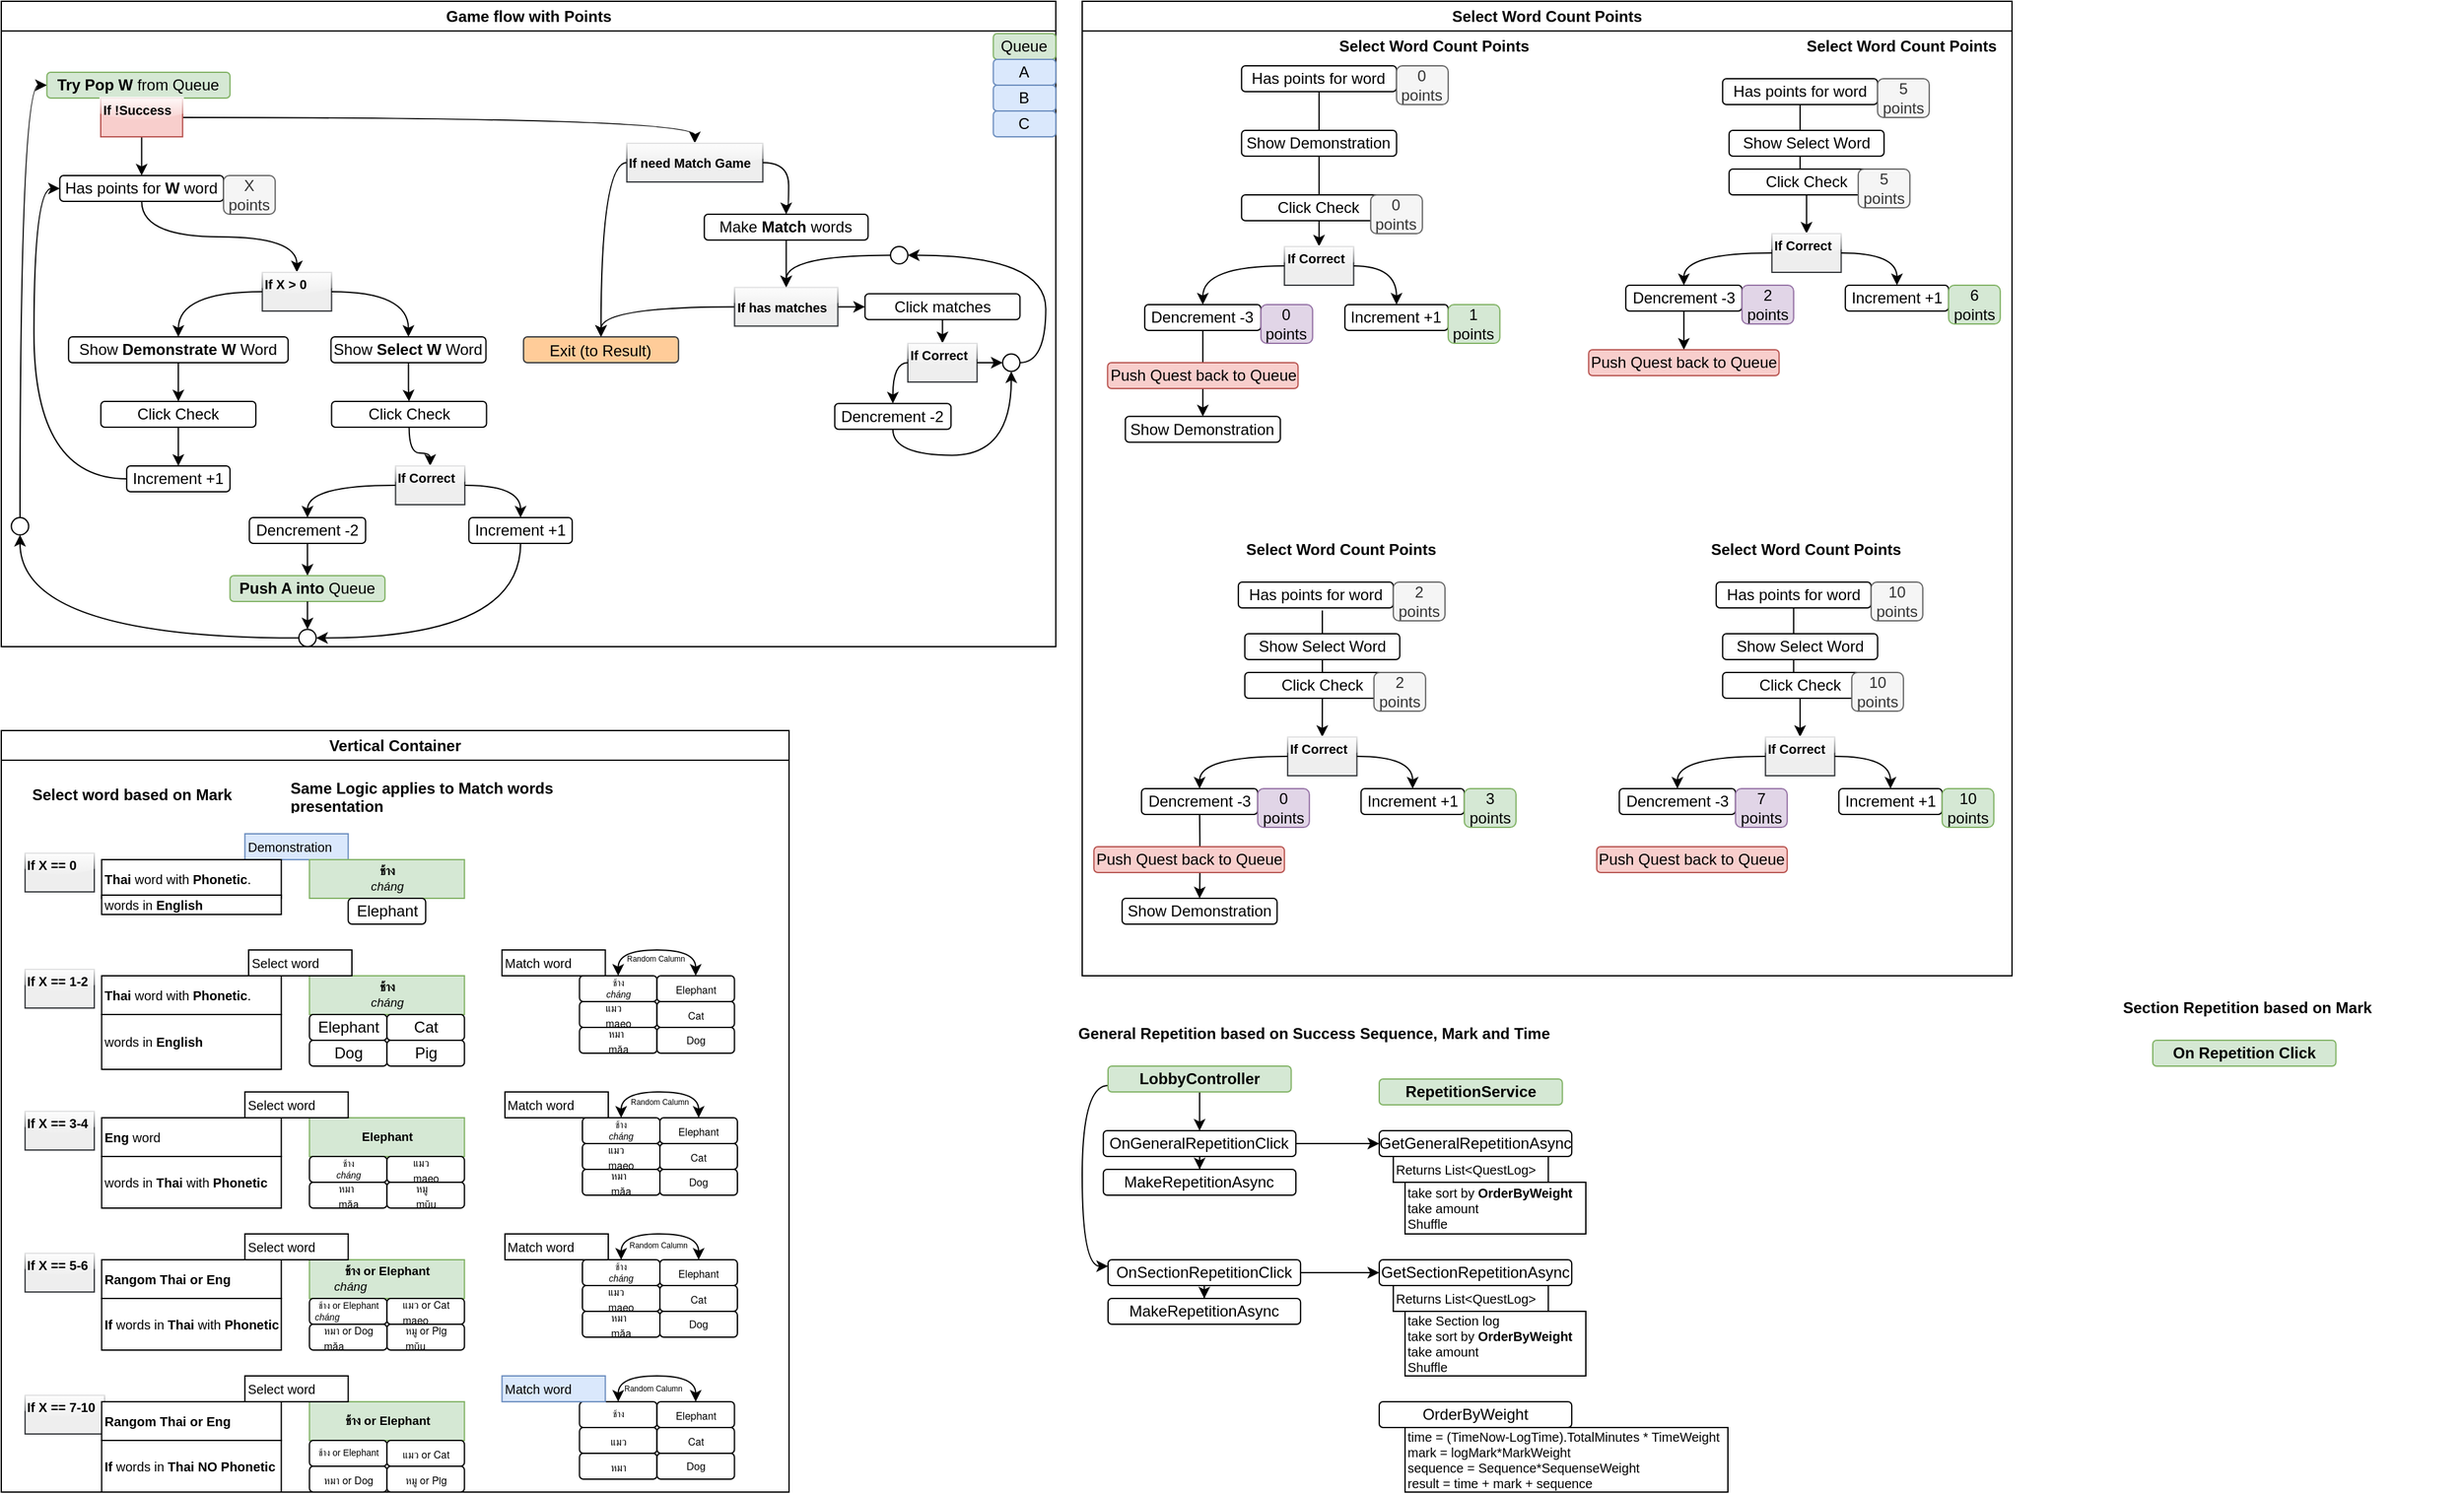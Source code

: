 <mxfile version="27.0.9">
  <diagram id="C5RBs43oDa-KdzZeNtuy" name="Page-1">
    <mxGraphModel dx="2339" dy="1132" grid="1" gridSize="10" guides="1" tooltips="1" connect="1" arrows="1" fold="1" page="1" pageScale="1" pageWidth="827" pageHeight="1169" math="0" shadow="0">
      <root>
        <mxCell id="WIyWlLk6GJQsqaUBKTNV-0" />
        <mxCell id="WIyWlLk6GJQsqaUBKTNV-1" parent="WIyWlLk6GJQsqaUBKTNV-0" />
        <mxCell id="xzr1AYg_U-AbGogxpXCZ-3" value="Select Word Count Points" style="text;strokeColor=none;fillColor=none;align=left;verticalAlign=middle;spacingLeft=4;spacingRight=4;overflow=hidden;points=[[0,0.5],[1,0.5]];portConstraint=eastwest;rotatable=0;whiteSpace=wrap;html=1;fontStyle=1" parent="WIyWlLk6GJQsqaUBKTNV-1" vertex="1">
          <mxGeometry x="575" y="25" width="175" height="30" as="geometry" />
        </mxCell>
        <mxCell id="xzr1AYg_U-AbGogxpXCZ-24" value="Select Word Count Points" style="text;strokeColor=none;fillColor=none;align=left;verticalAlign=middle;spacingLeft=4;spacingRight=4;overflow=hidden;points=[[0,0.5],[1,0.5]];portConstraint=eastwest;rotatable=0;whiteSpace=wrap;html=1;fontStyle=1" parent="WIyWlLk6GJQsqaUBKTNV-1" vertex="1">
          <mxGeometry x="212.5" y="25" width="197.5" height="30" as="geometry" />
        </mxCell>
        <mxCell id="Lu0rhVknPE36FcJh_iOr-1" value="&lt;font&gt;General Repetition based on Success Sequence,&amp;nbsp;&lt;span style=&quot;background-color: transparent;&quot;&gt;Mark and Time&lt;/span&gt;&lt;/font&gt;" style="text;strokeColor=none;fillColor=none;align=left;verticalAlign=middle;spacingLeft=4;spacingRight=4;overflow=hidden;points=[[0,0.5],[1,0.5]];portConstraint=eastwest;rotatable=0;whiteSpace=wrap;html=1;fontStyle=1" vertex="1" parent="WIyWlLk6GJQsqaUBKTNV-1">
          <mxGeometry x="11.01" y="790" width="378.99" height="30" as="geometry" />
        </mxCell>
        <mxCell id="Lu0rhVknPE36FcJh_iOr-2" value="&lt;span style=&quot;text-align: left;&quot;&gt;Game flow with Points&lt;/span&gt;" style="swimlane;whiteSpace=wrap;html=1;" vertex="1" parent="WIyWlLk6GJQsqaUBKTNV-1">
          <mxGeometry x="-817" y="5" width="816.59" height="500" as="geometry" />
        </mxCell>
        <mxCell id="xzr1AYg_U-AbGogxpXCZ-71" style="edgeStyle=orthogonalEdgeStyle;rounded=0;orthogonalLoop=1;jettySize=auto;html=1;curved=1;exitX=0.5;exitY=1;exitDx=0;exitDy=0;" parent="Lu0rhVknPE36FcJh_iOr-2" source="xzr1AYg_U-AbGogxpXCZ-66" target="xzr1AYg_U-AbGogxpXCZ-70" edge="1">
          <mxGeometry relative="1" as="geometry" />
        </mxCell>
        <mxCell id="xzr1AYg_U-AbGogxpXCZ-66" value="Has points for &lt;b&gt;W&lt;/b&gt;&amp;nbsp;word" style="rounded=1;whiteSpace=wrap;html=1;glass=0;strokeWidth=1;shadow=0;" parent="Lu0rhVknPE36FcJh_iOr-2" vertex="1">
          <mxGeometry x="45.29" y="135" width="126.82" height="20" as="geometry" />
        </mxCell>
        <mxCell id="xzr1AYg_U-AbGogxpXCZ-67" value="&lt;div&gt;X points&lt;/div&gt;" style="rounded=1;whiteSpace=wrap;html=1;glass=0;strokeWidth=1;shadow=0;fillColor=#f5f5f5;fontColor=#333333;strokeColor=#666666;" parent="Lu0rhVknPE36FcJh_iOr-2" vertex="1">
          <mxGeometry x="172.11" y="135" width="40" height="30" as="geometry" />
        </mxCell>
        <mxCell id="xzr1AYg_U-AbGogxpXCZ-81" style="edgeStyle=orthogonalEdgeStyle;rounded=0;orthogonalLoop=1;jettySize=auto;html=1;entryX=0.5;entryY=0;entryDx=0;entryDy=0;" parent="Lu0rhVknPE36FcJh_iOr-2" source="xzr1AYg_U-AbGogxpXCZ-69" target="xzr1AYg_U-AbGogxpXCZ-80" edge="1">
          <mxGeometry relative="1" as="geometry" />
        </mxCell>
        <mxCell id="xzr1AYg_U-AbGogxpXCZ-69" value="Show &lt;b&gt;Select&lt;/b&gt;&amp;nbsp;&lt;b&gt;W&amp;nbsp;&lt;/b&gt;Word" style="rounded=1;whiteSpace=wrap;html=1;glass=0;strokeWidth=1;shadow=0;" parent="Lu0rhVknPE36FcJh_iOr-2" vertex="1">
          <mxGeometry x="255.29" y="260" width="120" height="20" as="geometry" />
        </mxCell>
        <mxCell id="xzr1AYg_U-AbGogxpXCZ-70" value="&lt;b&gt;If X &amp;gt; 0&lt;/b&gt;&lt;div&gt;&lt;br&gt;&lt;/div&gt;" style="rounded=0;whiteSpace=wrap;html=1;align=left;fontSize=10;fillColor=#eeeeee;strokeColor=#36393d;glass=1;" parent="Lu0rhVknPE36FcJh_iOr-2" vertex="1">
          <mxGeometry x="202.12" y="210" width="53.63" height="30" as="geometry" />
        </mxCell>
        <mxCell id="xzr1AYg_U-AbGogxpXCZ-77" style="edgeStyle=orthogonalEdgeStyle;rounded=0;orthogonalLoop=1;jettySize=auto;html=1;entryX=0.5;entryY=0;entryDx=0;entryDy=0;curved=1;" parent="Lu0rhVknPE36FcJh_iOr-2" source="xzr1AYg_U-AbGogxpXCZ-72" target="xzr1AYg_U-AbGogxpXCZ-75" edge="1">
          <mxGeometry relative="1" as="geometry" />
        </mxCell>
        <mxCell id="xzr1AYg_U-AbGogxpXCZ-72" value="Show &lt;b&gt;Demonstrate&lt;/b&gt;&amp;nbsp;&lt;b&gt;W&amp;nbsp;&lt;/b&gt;Word" style="rounded=1;whiteSpace=wrap;html=1;glass=0;strokeWidth=1;shadow=0;" parent="Lu0rhVknPE36FcJh_iOr-2" vertex="1">
          <mxGeometry x="52.11" y="260" width="170" height="20" as="geometry" />
        </mxCell>
        <mxCell id="xzr1AYg_U-AbGogxpXCZ-73" style="edgeStyle=orthogonalEdgeStyle;rounded=0;orthogonalLoop=1;jettySize=auto;html=1;curved=1;exitX=0;exitY=0.5;exitDx=0;exitDy=0;entryX=0.5;entryY=0;entryDx=0;entryDy=0;" parent="Lu0rhVknPE36FcJh_iOr-2" source="xzr1AYg_U-AbGogxpXCZ-70" target="xzr1AYg_U-AbGogxpXCZ-72" edge="1">
          <mxGeometry relative="1" as="geometry">
            <mxPoint x="210.11" y="305" as="sourcePoint" />
            <mxPoint x="142.11" y="330" as="targetPoint" />
          </mxGeometry>
        </mxCell>
        <mxCell id="xzr1AYg_U-AbGogxpXCZ-74" style="edgeStyle=orthogonalEdgeStyle;rounded=0;orthogonalLoop=1;jettySize=auto;html=1;entryX=0.5;entryY=0;entryDx=0;entryDy=0;curved=1;exitX=1;exitY=0.5;exitDx=0;exitDy=0;" parent="Lu0rhVknPE36FcJh_iOr-2" source="xzr1AYg_U-AbGogxpXCZ-70" target="xzr1AYg_U-AbGogxpXCZ-69" edge="1">
          <mxGeometry relative="1" as="geometry">
            <mxPoint x="264.11" y="305" as="sourcePoint" />
            <mxPoint x="307.11" y="330" as="targetPoint" />
          </mxGeometry>
        </mxCell>
        <mxCell id="xzr1AYg_U-AbGogxpXCZ-78" style="edgeStyle=orthogonalEdgeStyle;rounded=0;orthogonalLoop=1;jettySize=auto;html=1;entryX=0.5;entryY=0;entryDx=0;entryDy=0;" parent="Lu0rhVknPE36FcJh_iOr-2" source="xzr1AYg_U-AbGogxpXCZ-75" target="xzr1AYg_U-AbGogxpXCZ-76" edge="1">
          <mxGeometry relative="1" as="geometry" />
        </mxCell>
        <mxCell id="xzr1AYg_U-AbGogxpXCZ-75" value="Click Check" style="rounded=1;whiteSpace=wrap;html=1;glass=0;strokeWidth=1;shadow=0;" parent="Lu0rhVknPE36FcJh_iOr-2" vertex="1">
          <mxGeometry x="77.11" y="310" width="120" height="20" as="geometry" />
        </mxCell>
        <mxCell id="xzr1AYg_U-AbGogxpXCZ-79" style="edgeStyle=orthogonalEdgeStyle;rounded=0;orthogonalLoop=1;jettySize=auto;html=1;entryX=0;entryY=0.5;entryDx=0;entryDy=0;curved=1;exitX=0;exitY=0.5;exitDx=0;exitDy=0;" parent="Lu0rhVknPE36FcJh_iOr-2" source="xzr1AYg_U-AbGogxpXCZ-76" target="xzr1AYg_U-AbGogxpXCZ-66" edge="1">
          <mxGeometry relative="1" as="geometry" />
        </mxCell>
        <mxCell id="xzr1AYg_U-AbGogxpXCZ-76" value="Increment +1" style="rounded=1;whiteSpace=wrap;html=1;glass=0;strokeWidth=1;shadow=0;" parent="Lu0rhVknPE36FcJh_iOr-2" vertex="1">
          <mxGeometry x="97.11" y="360" width="80" height="20" as="geometry" />
        </mxCell>
        <mxCell id="xzr1AYg_U-AbGogxpXCZ-89" style="edgeStyle=orthogonalEdgeStyle;rounded=0;orthogonalLoop=1;jettySize=auto;html=1;curved=1;" parent="Lu0rhVknPE36FcJh_iOr-2" source="xzr1AYg_U-AbGogxpXCZ-80" target="xzr1AYg_U-AbGogxpXCZ-82" edge="1">
          <mxGeometry relative="1" as="geometry" />
        </mxCell>
        <mxCell id="xzr1AYg_U-AbGogxpXCZ-80" value="Click Check" style="rounded=1;whiteSpace=wrap;html=1;glass=0;strokeWidth=1;shadow=0;" parent="Lu0rhVknPE36FcJh_iOr-2" vertex="1">
          <mxGeometry x="255.75" y="310" width="120" height="20" as="geometry" />
        </mxCell>
        <mxCell id="xzr1AYg_U-AbGogxpXCZ-82" value="&lt;b&gt;If Correct&lt;/b&gt;&lt;div&gt;&lt;br/&gt;&lt;/div&gt;" style="rounded=0;whiteSpace=wrap;html=1;align=left;fontSize=10;fillColor=#eeeeee;strokeColor=#36393d;glass=1;" parent="Lu0rhVknPE36FcJh_iOr-2" vertex="1">
          <mxGeometry x="305.29" y="360" width="53.63" height="30" as="geometry" />
        </mxCell>
        <mxCell id="xzr1AYg_U-AbGogxpXCZ-83" value="Increment +1" style="rounded=1;whiteSpace=wrap;html=1;glass=0;strokeWidth=1;shadow=0;" parent="Lu0rhVknPE36FcJh_iOr-2" vertex="1">
          <mxGeometry x="362.11" y="400" width="80" height="20" as="geometry" />
        </mxCell>
        <mxCell id="xzr1AYg_U-AbGogxpXCZ-96" style="edgeStyle=orthogonalEdgeStyle;rounded=0;orthogonalLoop=1;jettySize=auto;html=1;entryX=0.5;entryY=0;entryDx=0;entryDy=0;" parent="Lu0rhVknPE36FcJh_iOr-2" source="xzr1AYg_U-AbGogxpXCZ-85" target="xzr1AYg_U-AbGogxpXCZ-95" edge="1">
          <mxGeometry relative="1" as="geometry" />
        </mxCell>
        <mxCell id="xzr1AYg_U-AbGogxpXCZ-85" value="Dencrement -2" style="rounded=1;whiteSpace=wrap;html=1;glass=0;strokeWidth=1;shadow=0;" parent="Lu0rhVknPE36FcJh_iOr-2" vertex="1">
          <mxGeometry x="192.11" y="400" width="90" height="20" as="geometry" />
        </mxCell>
        <mxCell id="xzr1AYg_U-AbGogxpXCZ-87" style="edgeStyle=orthogonalEdgeStyle;rounded=0;orthogonalLoop=1;jettySize=auto;html=1;curved=1;exitX=0;exitY=0.5;exitDx=0;exitDy=0;entryX=0.5;entryY=0;entryDx=0;entryDy=0;" parent="Lu0rhVknPE36FcJh_iOr-2" source="xzr1AYg_U-AbGogxpXCZ-82" target="xzr1AYg_U-AbGogxpXCZ-85" edge="1">
          <mxGeometry relative="1" as="geometry">
            <mxPoint x="252.11" y="470" as="sourcePoint" />
            <mxPoint x="442.11" y="420" as="targetPoint" />
          </mxGeometry>
        </mxCell>
        <mxCell id="xzr1AYg_U-AbGogxpXCZ-88" style="edgeStyle=orthogonalEdgeStyle;rounded=0;orthogonalLoop=1;jettySize=auto;html=1;entryX=0.5;entryY=0;entryDx=0;entryDy=0;curved=1;exitX=1;exitY=0.5;exitDx=0;exitDy=0;" parent="Lu0rhVknPE36FcJh_iOr-2" source="xzr1AYg_U-AbGogxpXCZ-82" target="xzr1AYg_U-AbGogxpXCZ-83" edge="1">
          <mxGeometry relative="1" as="geometry">
            <mxPoint x="252.11" y="470" as="sourcePoint" />
            <mxPoint x="442.11" y="420" as="targetPoint" />
          </mxGeometry>
        </mxCell>
        <mxCell id="xzr1AYg_U-AbGogxpXCZ-94" value="&lt;b&gt;Try Pop W&lt;/b&gt; from Queue" style="rounded=1;whiteSpace=wrap;html=1;glass=0;strokeWidth=1;shadow=0;fillColor=#d5e8d4;strokeColor=#82b366;" parent="Lu0rhVknPE36FcJh_iOr-2" vertex="1">
          <mxGeometry x="35.29" y="55" width="141.82" height="20" as="geometry" />
        </mxCell>
        <mxCell id="xzr1AYg_U-AbGogxpXCZ-95" value="&lt;b&gt;Push A into&lt;/b&gt; Queue" style="rounded=1;whiteSpace=wrap;html=1;glass=0;strokeWidth=1;shadow=0;fillColor=#d5e8d4;strokeColor=#82b366;" parent="Lu0rhVknPE36FcJh_iOr-2" vertex="1">
          <mxGeometry x="177.11" y="445" width="120" height="20" as="geometry" />
        </mxCell>
        <mxCell id="xzr1AYg_U-AbGogxpXCZ-98" value="" style="edgeStyle=orthogonalEdgeStyle;rounded=0;orthogonalLoop=1;jettySize=auto;html=1;curved=1;" parent="Lu0rhVknPE36FcJh_iOr-2" source="xzr1AYg_U-AbGogxpXCZ-97" target="xzr1AYg_U-AbGogxpXCZ-66" edge="1">
          <mxGeometry relative="1" as="geometry" />
        </mxCell>
        <mxCell id="xzr1AYg_U-AbGogxpXCZ-100" style="edgeStyle=orthogonalEdgeStyle;rounded=0;orthogonalLoop=1;jettySize=auto;html=1;entryX=0.5;entryY=0;entryDx=0;entryDy=0;curved=1;" parent="Lu0rhVknPE36FcJh_iOr-2" source="xzr1AYg_U-AbGogxpXCZ-97" target="xzr1AYg_U-AbGogxpXCZ-125" edge="1">
          <mxGeometry relative="1" as="geometry">
            <mxPoint x="411.88" y="35" as="targetPoint" />
          </mxGeometry>
        </mxCell>
        <mxCell id="xzr1AYg_U-AbGogxpXCZ-97" value="&lt;b&gt;If !Success&lt;/b&gt;&lt;div&gt;&lt;br&gt;&lt;/div&gt;" style="rounded=0;whiteSpace=wrap;html=1;align=left;fontSize=10;fillColor=#f8cecc;strokeColor=#b85450;glass=1;" parent="Lu0rhVknPE36FcJh_iOr-2" vertex="1">
          <mxGeometry x="77" y="75" width="63.4" height="30" as="geometry" />
        </mxCell>
        <mxCell id="xzr1AYg_U-AbGogxpXCZ-102" style="edgeStyle=orthogonalEdgeStyle;rounded=0;orthogonalLoop=1;jettySize=auto;html=1;entryX=0.5;entryY=0;entryDx=0;entryDy=0;" parent="Lu0rhVknPE36FcJh_iOr-2" source="xzr1AYg_U-AbGogxpXCZ-99" target="xzr1AYg_U-AbGogxpXCZ-109" edge="1">
          <mxGeometry relative="1" as="geometry" />
        </mxCell>
        <mxCell id="xzr1AYg_U-AbGogxpXCZ-99" value="Make &lt;b&gt;Match&lt;/b&gt; words" style="rounded=1;whiteSpace=wrap;html=1;glass=0;strokeWidth=1;shadow=0;" parent="Lu0rhVknPE36FcJh_iOr-2" vertex="1">
          <mxGeometry x="544.38" y="165" width="126.82" height="20" as="geometry" />
        </mxCell>
        <mxCell id="xzr1AYg_U-AbGogxpXCZ-108" style="edgeStyle=orthogonalEdgeStyle;rounded=0;orthogonalLoop=1;jettySize=auto;html=1;entryX=0.5;entryY=0;entryDx=0;entryDy=0;" parent="Lu0rhVknPE36FcJh_iOr-2" source="xzr1AYg_U-AbGogxpXCZ-101" target="xzr1AYg_U-AbGogxpXCZ-103" edge="1">
          <mxGeometry relative="1" as="geometry" />
        </mxCell>
        <mxCell id="xzr1AYg_U-AbGogxpXCZ-101" value="Click matches" style="rounded=1;whiteSpace=wrap;html=1;glass=0;strokeWidth=1;shadow=0;" parent="Lu0rhVknPE36FcJh_iOr-2" vertex="1">
          <mxGeometry x="668.8" y="226.65" width="120" height="20" as="geometry" />
        </mxCell>
        <mxCell id="xzr1AYg_U-AbGogxpXCZ-103" value="&lt;b&gt;If Correct&lt;/b&gt;&lt;div&gt;&lt;br/&gt;&lt;/div&gt;" style="rounded=0;whiteSpace=wrap;html=1;align=left;fontSize=10;fillColor=#eeeeee;strokeColor=#36393d;glass=1;" parent="Lu0rhVknPE36FcJh_iOr-2" vertex="1">
          <mxGeometry x="701.99" y="265" width="53.63" height="30" as="geometry" />
        </mxCell>
        <mxCell id="xzr1AYg_U-AbGogxpXCZ-130" style="edgeStyle=orthogonalEdgeStyle;rounded=0;orthogonalLoop=1;jettySize=auto;html=1;entryX=0.5;entryY=1;entryDx=0;entryDy=0;curved=1;exitX=0.5;exitY=1;exitDx=0;exitDy=0;" parent="Lu0rhVknPE36FcJh_iOr-2" source="xzr1AYg_U-AbGogxpXCZ-105" target="xzr1AYg_U-AbGogxpXCZ-114" edge="1">
          <mxGeometry relative="1" as="geometry" />
        </mxCell>
        <mxCell id="xzr1AYg_U-AbGogxpXCZ-105" value="Dencrement -2" style="rounded=1;whiteSpace=wrap;html=1;glass=0;strokeWidth=1;shadow=0;" parent="Lu0rhVknPE36FcJh_iOr-2" vertex="1">
          <mxGeometry x="645.39" y="311.65" width="90" height="20" as="geometry" />
        </mxCell>
        <mxCell id="xzr1AYg_U-AbGogxpXCZ-106" style="edgeStyle=orthogonalEdgeStyle;rounded=0;orthogonalLoop=1;jettySize=auto;html=1;curved=1;exitX=0;exitY=0.5;exitDx=0;exitDy=0;entryX=0.5;entryY=0;entryDx=0;entryDy=0;" parent="Lu0rhVknPE36FcJh_iOr-2" source="xzr1AYg_U-AbGogxpXCZ-103" target="xzr1AYg_U-AbGogxpXCZ-105" edge="1">
          <mxGeometry relative="1" as="geometry">
            <mxPoint x="665.39" y="376.65" as="sourcePoint" />
            <mxPoint x="855.39" y="326.65" as="targetPoint" />
          </mxGeometry>
        </mxCell>
        <mxCell id="xzr1AYg_U-AbGogxpXCZ-107" style="edgeStyle=orthogonalEdgeStyle;rounded=0;orthogonalLoop=1;jettySize=auto;html=1;entryX=0;entryY=0.5;entryDx=0;entryDy=0;curved=1;exitX=1;exitY=0.5;exitDx=0;exitDy=0;" parent="Lu0rhVknPE36FcJh_iOr-2" source="xzr1AYg_U-AbGogxpXCZ-103" target="xzr1AYg_U-AbGogxpXCZ-114" edge="1">
          <mxGeometry relative="1" as="geometry">
            <mxPoint x="665.39" y="376.65" as="sourcePoint" />
            <mxPoint x="655.39" y="371.65" as="targetPoint" />
          </mxGeometry>
        </mxCell>
        <mxCell id="xzr1AYg_U-AbGogxpXCZ-110" style="edgeStyle=orthogonalEdgeStyle;rounded=0;orthogonalLoop=1;jettySize=auto;html=1;" parent="Lu0rhVknPE36FcJh_iOr-2" source="xzr1AYg_U-AbGogxpXCZ-109" target="xzr1AYg_U-AbGogxpXCZ-101" edge="1">
          <mxGeometry relative="1" as="geometry" />
        </mxCell>
        <mxCell id="xzr1AYg_U-AbGogxpXCZ-112" style="edgeStyle=orthogonalEdgeStyle;rounded=0;orthogonalLoop=1;jettySize=auto;html=1;entryX=0.5;entryY=0;entryDx=0;entryDy=0;curved=1;" parent="Lu0rhVknPE36FcJh_iOr-2" source="xzr1AYg_U-AbGogxpXCZ-109" target="xzr1AYg_U-AbGogxpXCZ-111" edge="1">
          <mxGeometry relative="1" as="geometry" />
        </mxCell>
        <mxCell id="xzr1AYg_U-AbGogxpXCZ-109" value="&lt;b&gt;If has matches&lt;/b&gt;" style="rounded=0;whiteSpace=wrap;html=1;align=left;fontSize=10;fillColor=#eeeeee;strokeColor=#36393d;glass=1;" parent="Lu0rhVknPE36FcJh_iOr-2" vertex="1">
          <mxGeometry x="567.79" y="221.65" width="80" height="30" as="geometry" />
        </mxCell>
        <mxCell id="xzr1AYg_U-AbGogxpXCZ-111" value="&lt;div style=&quot;line-height: 18px;&quot;&gt;Exit (to Result)&lt;/div&gt;" style="rounded=1;whiteSpace=wrap;html=1;fontSize=12;glass=0;strokeWidth=1;shadow=0;fillColor=#ffcc99;strokeColor=#36393d;" parent="Lu0rhVknPE36FcJh_iOr-2" vertex="1">
          <mxGeometry x="404.38" y="260" width="120" height="20" as="geometry" />
        </mxCell>
        <mxCell id="xzr1AYg_U-AbGogxpXCZ-114" value="" style="ellipse;whiteSpace=wrap;html=1;aspect=fixed;" parent="Lu0rhVknPE36FcJh_iOr-2" vertex="1">
          <mxGeometry x="775.39" y="273.29" width="13.41" height="13.41" as="geometry" />
        </mxCell>
        <mxCell id="xzr1AYg_U-AbGogxpXCZ-115" style="edgeStyle=orthogonalEdgeStyle;rounded=0;orthogonalLoop=1;jettySize=auto;html=1;entryX=1;entryY=0.5;entryDx=0;entryDy=0;curved=1;exitX=1;exitY=0.5;exitDx=0;exitDy=0;" parent="Lu0rhVknPE36FcJh_iOr-2" source="xzr1AYg_U-AbGogxpXCZ-114" target="xzr1AYg_U-AbGogxpXCZ-116" edge="1">
          <mxGeometry relative="1" as="geometry">
            <mxPoint x="645.39" y="496.65" as="sourcePoint" />
            <mxPoint x="835.39" y="446.65" as="targetPoint" />
          </mxGeometry>
        </mxCell>
        <mxCell id="xzr1AYg_U-AbGogxpXCZ-116" value="" style="ellipse;whiteSpace=wrap;html=1;aspect=fixed;" parent="Lu0rhVknPE36FcJh_iOr-2" vertex="1">
          <mxGeometry x="688.58" y="190.0" width="13.41" height="13.41" as="geometry" />
        </mxCell>
        <mxCell id="xzr1AYg_U-AbGogxpXCZ-118" style="edgeStyle=orthogonalEdgeStyle;rounded=0;orthogonalLoop=1;jettySize=auto;html=1;entryX=0.5;entryY=0;entryDx=0;entryDy=0;curved=1;exitX=0;exitY=0.5;exitDx=0;exitDy=0;" parent="Lu0rhVknPE36FcJh_iOr-2" source="xzr1AYg_U-AbGogxpXCZ-116" target="xzr1AYg_U-AbGogxpXCZ-109" edge="1">
          <mxGeometry relative="1" as="geometry">
            <mxPoint x="748.12" y="255.06" as="sourcePoint" />
            <mxPoint x="599.71" y="221.65" as="targetPoint" />
          </mxGeometry>
        </mxCell>
        <mxCell id="xzr1AYg_U-AbGogxpXCZ-119" style="edgeStyle=orthogonalEdgeStyle;rounded=0;orthogonalLoop=1;jettySize=auto;html=1;entryX=0.5;entryY=0;entryDx=0;entryDy=0;curved=1;exitX=0.5;exitY=1;exitDx=0;exitDy=0;" parent="Lu0rhVknPE36FcJh_iOr-2" source="xzr1AYg_U-AbGogxpXCZ-95" target="xzr1AYg_U-AbGogxpXCZ-120" edge="1">
          <mxGeometry relative="1" as="geometry">
            <mxPoint x="299.05" y="420" as="sourcePoint" />
            <mxPoint x="179.05" y="510" as="targetPoint" />
          </mxGeometry>
        </mxCell>
        <mxCell id="xzr1AYg_U-AbGogxpXCZ-120" value="" style="ellipse;whiteSpace=wrap;html=1;aspect=fixed;" parent="Lu0rhVknPE36FcJh_iOr-2" vertex="1">
          <mxGeometry x="230.41" y="486.59" width="13.41" height="13.41" as="geometry" />
        </mxCell>
        <mxCell id="xzr1AYg_U-AbGogxpXCZ-121" style="edgeStyle=orthogonalEdgeStyle;rounded=0;orthogonalLoop=1;jettySize=auto;html=1;entryX=1;entryY=0.5;entryDx=0;entryDy=0;curved=1;exitX=0.5;exitY=1;exitDx=0;exitDy=0;" parent="Lu0rhVknPE36FcJh_iOr-2" source="xzr1AYg_U-AbGogxpXCZ-83" target="xzr1AYg_U-AbGogxpXCZ-120" edge="1">
          <mxGeometry relative="1" as="geometry">
            <mxPoint x="388.73" y="433.71" as="sourcePoint" />
            <mxPoint x="414.97" y="516.71" as="targetPoint" />
          </mxGeometry>
        </mxCell>
        <mxCell id="xzr1AYg_U-AbGogxpXCZ-122" style="edgeStyle=orthogonalEdgeStyle;rounded=0;orthogonalLoop=1;jettySize=auto;html=1;curved=1;exitX=0;exitY=0.5;exitDx=0;exitDy=0;entryX=0.5;entryY=1;entryDx=0;entryDy=0;" parent="Lu0rhVknPE36FcJh_iOr-2" source="xzr1AYg_U-AbGogxpXCZ-120" target="xzr1AYg_U-AbGogxpXCZ-123" edge="1">
          <mxGeometry relative="1" as="geometry">
            <mxPoint x="265.29" y="365" as="sourcePoint" />
            <mxPoint x="5.29" y="375" as="targetPoint" />
          </mxGeometry>
        </mxCell>
        <mxCell id="xzr1AYg_U-AbGogxpXCZ-123" value="" style="ellipse;whiteSpace=wrap;html=1;aspect=fixed;" parent="Lu0rhVknPE36FcJh_iOr-2" vertex="1">
          <mxGeometry x="7.79" y="400.0" width="13.41" height="13.41" as="geometry" />
        </mxCell>
        <mxCell id="xzr1AYg_U-AbGogxpXCZ-124" style="edgeStyle=orthogonalEdgeStyle;rounded=0;orthogonalLoop=1;jettySize=auto;html=1;entryX=0;entryY=0.5;entryDx=0;entryDy=0;curved=1;exitX=0.5;exitY=0;exitDx=0;exitDy=0;" parent="Lu0rhVknPE36FcJh_iOr-2" source="xzr1AYg_U-AbGogxpXCZ-123" target="xzr1AYg_U-AbGogxpXCZ-94" edge="1">
          <mxGeometry relative="1" as="geometry">
            <mxPoint x="15.29" y="315" as="sourcePoint" />
            <mxPoint x="205.29" y="265" as="targetPoint" />
          </mxGeometry>
        </mxCell>
        <mxCell id="xzr1AYg_U-AbGogxpXCZ-129" style="edgeStyle=orthogonalEdgeStyle;rounded=0;orthogonalLoop=1;jettySize=auto;html=1;entryX=0.5;entryY=0;entryDx=0;entryDy=0;curved=1;exitX=0;exitY=0.5;exitDx=0;exitDy=0;" parent="Lu0rhVknPE36FcJh_iOr-2" source="xzr1AYg_U-AbGogxpXCZ-125" target="xzr1AYg_U-AbGogxpXCZ-111" edge="1">
          <mxGeometry relative="1" as="geometry" />
        </mxCell>
        <mxCell id="xzr1AYg_U-AbGogxpXCZ-125" value="&lt;b&gt;If need Match Game&lt;/b&gt;" style="rounded=0;whiteSpace=wrap;html=1;align=left;fontSize=10;fillColor=#eeeeee;strokeColor=#36393d;glass=1;" parent="Lu0rhVknPE36FcJh_iOr-2" vertex="1">
          <mxGeometry x="484.38" y="110" width="105.33" height="30" as="geometry" />
        </mxCell>
        <mxCell id="xzr1AYg_U-AbGogxpXCZ-126" style="edgeStyle=orthogonalEdgeStyle;rounded=0;orthogonalLoop=1;jettySize=auto;html=1;entryX=0.5;entryY=0;entryDx=0;entryDy=0;curved=1;exitX=1;exitY=0.5;exitDx=0;exitDy=0;" parent="Lu0rhVknPE36FcJh_iOr-2" source="xzr1AYg_U-AbGogxpXCZ-125" target="xzr1AYg_U-AbGogxpXCZ-99" edge="1">
          <mxGeometry relative="1" as="geometry">
            <mxPoint x="364.38" y="375" as="sourcePoint" />
            <mxPoint x="554.38" y="325" as="targetPoint" />
          </mxGeometry>
        </mxCell>
        <mxCell id="xzr1AYg_U-AbGogxpXCZ-90" value="&lt;div&gt;Queue&lt;/div&gt;" style="rounded=1;whiteSpace=wrap;html=1;glass=0;strokeWidth=1;shadow=0;fillColor=#d5e8d4;strokeColor=#82b366;" parent="Lu0rhVknPE36FcJh_iOr-2" vertex="1">
          <mxGeometry x="768.18" y="25" width="48.41" height="20" as="geometry" />
        </mxCell>
        <mxCell id="xzr1AYg_U-AbGogxpXCZ-91" value="&lt;div&gt;A&lt;/div&gt;" style="rounded=1;whiteSpace=wrap;html=1;glass=0;strokeWidth=1;shadow=0;fillColor=#dae8fc;strokeColor=#6c8ebf;" parent="Lu0rhVknPE36FcJh_iOr-2" vertex="1">
          <mxGeometry x="768.18" y="45" width="48.41" height="20" as="geometry" />
        </mxCell>
        <mxCell id="xzr1AYg_U-AbGogxpXCZ-92" value="&lt;div&gt;B&lt;/div&gt;" style="rounded=1;whiteSpace=wrap;html=1;glass=0;strokeWidth=1;shadow=0;fillColor=#dae8fc;strokeColor=#6c8ebf;" parent="Lu0rhVknPE36FcJh_iOr-2" vertex="1">
          <mxGeometry x="768.18" y="65" width="48.41" height="20" as="geometry" />
        </mxCell>
        <mxCell id="xzr1AYg_U-AbGogxpXCZ-93" value="&lt;div&gt;C&lt;/div&gt;" style="rounded=1;whiteSpace=wrap;html=1;glass=0;strokeWidth=1;shadow=0;fillColor=#dae8fc;strokeColor=#6c8ebf;" parent="Lu0rhVknPE36FcJh_iOr-2" vertex="1">
          <mxGeometry x="768.18" y="85" width="48.41" height="20" as="geometry" />
        </mxCell>
        <mxCell id="Lu0rhVknPE36FcJh_iOr-3" value="Select Word Count Points" style="swimlane;whiteSpace=wrap;html=1;" vertex="1" parent="WIyWlLk6GJQsqaUBKTNV-1">
          <mxGeometry x="20" y="5" width="720" height="755" as="geometry" />
        </mxCell>
        <mxCell id="xzr1AYg_U-AbGogxpXCZ-6" style="edgeStyle=orthogonalEdgeStyle;rounded=0;orthogonalLoop=1;jettySize=auto;html=1;exitX=0.5;exitY=1;exitDx=0;exitDy=0;" parent="Lu0rhVknPE36FcJh_iOr-3" source="xzr1AYg_U-AbGogxpXCZ-48" target="xzr1AYg_U-AbGogxpXCZ-5" edge="1">
          <mxGeometry relative="1" as="geometry" />
        </mxCell>
        <mxCell id="xzr1AYg_U-AbGogxpXCZ-2" value="Click Check" style="rounded=1;whiteSpace=wrap;html=1;glass=0;strokeWidth=1;shadow=0;" parent="Lu0rhVknPE36FcJh_iOr-3" vertex="1">
          <mxGeometry x="500.91" y="130" width="120" height="20" as="geometry" />
        </mxCell>
        <mxCell id="xzr1AYg_U-AbGogxpXCZ-5" value="&lt;b&gt;If Correct&lt;/b&gt;&lt;div&gt;&lt;br/&gt;&lt;/div&gt;" style="rounded=0;whiteSpace=wrap;html=1;align=left;fontSize=10;fillColor=#eeeeee;strokeColor=#36393d;glass=1;" parent="Lu0rhVknPE36FcJh_iOr-3" vertex="1">
          <mxGeometry x="534.09" y="180" width="53.63" height="30" as="geometry" />
        </mxCell>
        <mxCell id="xzr1AYg_U-AbGogxpXCZ-7" value="Increment +1" style="rounded=1;whiteSpace=wrap;html=1;glass=0;strokeWidth=1;shadow=0;" parent="Lu0rhVknPE36FcJh_iOr-3" vertex="1">
          <mxGeometry x="590.91" y="220" width="80" height="20" as="geometry" />
        </mxCell>
        <mxCell id="xzr1AYg_U-AbGogxpXCZ-9" value="&lt;div&gt;5 points&lt;/div&gt;" style="rounded=1;whiteSpace=wrap;html=1;glass=0;strokeWidth=1;shadow=0;fillColor=#f5f5f5;fontColor=#333333;strokeColor=#666666;" parent="Lu0rhVknPE36FcJh_iOr-3" vertex="1">
          <mxGeometry x="600.91" y="130" width="40" height="30" as="geometry" />
        </mxCell>
        <mxCell id="xzr1AYg_U-AbGogxpXCZ-10" value="&lt;div&gt;6 points&lt;/div&gt;" style="rounded=1;whiteSpace=wrap;html=1;glass=0;strokeWidth=1;shadow=0;fillColor=#d5e8d4;strokeColor=#82b366;" parent="Lu0rhVknPE36FcJh_iOr-3" vertex="1">
          <mxGeometry x="670.91" y="220" width="40" height="30" as="geometry" />
        </mxCell>
        <mxCell id="xzr1AYg_U-AbGogxpXCZ-136" style="edgeStyle=orthogonalEdgeStyle;rounded=0;orthogonalLoop=1;jettySize=auto;html=1;entryX=0.5;entryY=0;entryDx=0;entryDy=0;" parent="Lu0rhVknPE36FcJh_iOr-3" source="xzr1AYg_U-AbGogxpXCZ-11" target="xzr1AYg_U-AbGogxpXCZ-135" edge="1">
          <mxGeometry relative="1" as="geometry" />
        </mxCell>
        <mxCell id="xzr1AYg_U-AbGogxpXCZ-11" value="Dencrement -3" style="rounded=1;whiteSpace=wrap;html=1;glass=0;strokeWidth=1;shadow=0;" parent="Lu0rhVknPE36FcJh_iOr-3" vertex="1">
          <mxGeometry x="420.91" y="220" width="90" height="20" as="geometry" />
        </mxCell>
        <mxCell id="xzr1AYg_U-AbGogxpXCZ-12" value="&lt;div&gt;2 points&lt;/div&gt;" style="rounded=1;whiteSpace=wrap;html=1;glass=0;strokeWidth=1;shadow=0;fillColor=#e1d5e7;strokeColor=#9673a6;" parent="Lu0rhVknPE36FcJh_iOr-3" vertex="1">
          <mxGeometry x="510.91" y="220" width="40" height="30" as="geometry" />
        </mxCell>
        <mxCell id="xzr1AYg_U-AbGogxpXCZ-13" style="edgeStyle=orthogonalEdgeStyle;rounded=0;orthogonalLoop=1;jettySize=auto;html=1;exitX=0.542;exitY=1.097;exitDx=0;exitDy=0;exitPerimeter=0;" parent="Lu0rhVknPE36FcJh_iOr-3" source="xzr1AYg_U-AbGogxpXCZ-44" target="xzr1AYg_U-AbGogxpXCZ-16" edge="1">
          <mxGeometry relative="1" as="geometry" />
        </mxCell>
        <mxCell id="xzr1AYg_U-AbGogxpXCZ-14" value="Click Check" style="rounded=1;whiteSpace=wrap;html=1;glass=0;strokeWidth=1;shadow=0;" parent="Lu0rhVknPE36FcJh_iOr-3" vertex="1">
          <mxGeometry x="125.91" y="520" width="120" height="20" as="geometry" />
        </mxCell>
        <mxCell id="xzr1AYg_U-AbGogxpXCZ-15" value="Select Word Count Points" style="text;strokeColor=none;fillColor=none;align=left;verticalAlign=middle;spacingLeft=4;spacingRight=4;overflow=hidden;points=[[0,0.5],[1,0.5]];portConstraint=eastwest;rotatable=0;whiteSpace=wrap;html=1;fontStyle=1" parent="Lu0rhVknPE36FcJh_iOr-3" vertex="1">
          <mxGeometry x="120.91" y="410" width="190" height="30" as="geometry" />
        </mxCell>
        <mxCell id="xzr1AYg_U-AbGogxpXCZ-16" value="&lt;b&gt;If Correct&lt;/b&gt;&lt;div&gt;&lt;br/&gt;&lt;/div&gt;" style="rounded=0;whiteSpace=wrap;html=1;align=left;fontSize=10;fillColor=#eeeeee;strokeColor=#36393d;glass=1;" parent="Lu0rhVknPE36FcJh_iOr-3" vertex="1">
          <mxGeometry x="159.09" y="570" width="53.63" height="30" as="geometry" />
        </mxCell>
        <mxCell id="xzr1AYg_U-AbGogxpXCZ-17" value="Increment +1" style="rounded=1;whiteSpace=wrap;html=1;glass=0;strokeWidth=1;shadow=0;" parent="Lu0rhVknPE36FcJh_iOr-3" vertex="1">
          <mxGeometry x="215.91" y="610" width="80" height="20" as="geometry" />
        </mxCell>
        <mxCell id="xzr1AYg_U-AbGogxpXCZ-18" value="&lt;div&gt;2 points&lt;/div&gt;" style="rounded=1;whiteSpace=wrap;html=1;glass=0;strokeWidth=1;shadow=0;fillColor=#f5f5f5;fontColor=#333333;strokeColor=#666666;" parent="Lu0rhVknPE36FcJh_iOr-3" vertex="1">
          <mxGeometry x="225.91" y="520" width="40" height="30" as="geometry" />
        </mxCell>
        <mxCell id="xzr1AYg_U-AbGogxpXCZ-19" value="&lt;div&gt;3 points&lt;/div&gt;" style="rounded=1;whiteSpace=wrap;html=1;glass=0;strokeWidth=1;shadow=0;fillColor=#d5e8d4;strokeColor=#82b366;" parent="Lu0rhVknPE36FcJh_iOr-3" vertex="1">
          <mxGeometry x="295.91" y="610" width="40" height="30" as="geometry" />
        </mxCell>
        <mxCell id="xzr1AYg_U-AbGogxpXCZ-20" value="Dencrement -3" style="rounded=1;whiteSpace=wrap;html=1;glass=0;strokeWidth=1;shadow=0;" parent="Lu0rhVknPE36FcJh_iOr-3" vertex="1">
          <mxGeometry x="45.91" y="610" width="90" height="20" as="geometry" />
        </mxCell>
        <mxCell id="xzr1AYg_U-AbGogxpXCZ-21" value="&lt;div&gt;0 points&lt;/div&gt;" style="rounded=1;whiteSpace=wrap;html=1;glass=0;strokeWidth=1;shadow=0;fillColor=#e1d5e7;strokeColor=#9673a6;" parent="Lu0rhVknPE36FcJh_iOr-3" vertex="1">
          <mxGeometry x="135.91" y="610" width="40" height="30" as="geometry" />
        </mxCell>
        <mxCell id="xzr1AYg_U-AbGogxpXCZ-22" style="edgeStyle=orthogonalEdgeStyle;rounded=0;orthogonalLoop=1;jettySize=auto;html=1;" parent="Lu0rhVknPE36FcJh_iOr-3" source="xzr1AYg_U-AbGogxpXCZ-23" target="xzr1AYg_U-AbGogxpXCZ-25" edge="1">
          <mxGeometry relative="1" as="geometry" />
        </mxCell>
        <mxCell id="xzr1AYg_U-AbGogxpXCZ-23" value="Has points for word" style="rounded=1;whiteSpace=wrap;html=1;glass=0;strokeWidth=1;shadow=0;" parent="Lu0rhVknPE36FcJh_iOr-3" vertex="1">
          <mxGeometry x="123.41" y="50" width="120" height="20" as="geometry" />
        </mxCell>
        <mxCell id="xzr1AYg_U-AbGogxpXCZ-25" value="&lt;b&gt;If Correct&lt;/b&gt;&lt;div&gt;&lt;br/&gt;&lt;/div&gt;" style="rounded=0;whiteSpace=wrap;html=1;align=left;fontSize=10;fillColor=#eeeeee;strokeColor=#36393d;glass=1;" parent="Lu0rhVknPE36FcJh_iOr-3" vertex="1">
          <mxGeometry x="156.59" y="190" width="53.63" height="30" as="geometry" />
        </mxCell>
        <mxCell id="xzr1AYg_U-AbGogxpXCZ-26" value="Increment +1" style="rounded=1;whiteSpace=wrap;html=1;glass=0;strokeWidth=1;shadow=0;" parent="Lu0rhVknPE36FcJh_iOr-3" vertex="1">
          <mxGeometry x="203.41" y="235" width="80" height="20" as="geometry" />
        </mxCell>
        <mxCell id="xzr1AYg_U-AbGogxpXCZ-27" value="&lt;div&gt;0 points&lt;/div&gt;" style="rounded=1;whiteSpace=wrap;html=1;glass=0;strokeWidth=1;shadow=0;fillColor=#f5f5f5;fontColor=#333333;strokeColor=#666666;" parent="Lu0rhVknPE36FcJh_iOr-3" vertex="1">
          <mxGeometry x="243.41" y="50" width="40" height="30" as="geometry" />
        </mxCell>
        <mxCell id="xzr1AYg_U-AbGogxpXCZ-28" value="&lt;div&gt;1 points&lt;/div&gt;" style="rounded=1;whiteSpace=wrap;html=1;glass=0;strokeWidth=1;shadow=0;fillColor=#d5e8d4;strokeColor=#82b366;" parent="Lu0rhVknPE36FcJh_iOr-3" vertex="1">
          <mxGeometry x="283.41" y="235" width="40" height="30" as="geometry" />
        </mxCell>
        <mxCell id="xzr1AYg_U-AbGogxpXCZ-35" style="edgeStyle=orthogonalEdgeStyle;rounded=0;orthogonalLoop=1;jettySize=auto;html=1;curved=1;" parent="Lu0rhVknPE36FcJh_iOr-3" source="xzr1AYg_U-AbGogxpXCZ-29" target="xzr1AYg_U-AbGogxpXCZ-34" edge="1">
          <mxGeometry relative="1" as="geometry" />
        </mxCell>
        <mxCell id="xzr1AYg_U-AbGogxpXCZ-29" value="Dencrement -3" style="rounded=1;whiteSpace=wrap;html=1;glass=0;strokeWidth=1;shadow=0;" parent="Lu0rhVknPE36FcJh_iOr-3" vertex="1">
          <mxGeometry x="48.41" y="235" width="90" height="20" as="geometry" />
        </mxCell>
        <mxCell id="xzr1AYg_U-AbGogxpXCZ-30" value="&lt;div&gt;0 points&lt;/div&gt;" style="rounded=1;whiteSpace=wrap;html=1;glass=0;strokeWidth=1;shadow=0;fillColor=#e1d5e7;strokeColor=#9673a6;" parent="Lu0rhVknPE36FcJh_iOr-3" vertex="1">
          <mxGeometry x="138.41" y="235" width="40" height="30" as="geometry" />
        </mxCell>
        <mxCell id="xzr1AYg_U-AbGogxpXCZ-31" value="Show Demonstration" style="rounded=1;whiteSpace=wrap;html=1;glass=0;strokeWidth=1;shadow=0;" parent="Lu0rhVknPE36FcJh_iOr-3" vertex="1">
          <mxGeometry x="123.41" y="100" width="120" height="20" as="geometry" />
        </mxCell>
        <mxCell id="xzr1AYg_U-AbGogxpXCZ-32" value="Click Check" style="rounded=1;whiteSpace=wrap;html=1;glass=0;strokeWidth=1;shadow=0;" parent="Lu0rhVknPE36FcJh_iOr-3" vertex="1">
          <mxGeometry x="123.41" y="150" width="120" height="20" as="geometry" />
        </mxCell>
        <mxCell id="xzr1AYg_U-AbGogxpXCZ-33" value="&lt;div&gt;0 points&lt;/div&gt;" style="rounded=1;whiteSpace=wrap;html=1;glass=0;strokeWidth=1;shadow=0;fillColor=#f5f5f5;fontColor=#333333;strokeColor=#666666;" parent="Lu0rhVknPE36FcJh_iOr-3" vertex="1">
          <mxGeometry x="223.41" y="150" width="40" height="30" as="geometry" />
        </mxCell>
        <mxCell id="xzr1AYg_U-AbGogxpXCZ-34" value="Show Demonstration" style="rounded=1;whiteSpace=wrap;html=1;glass=0;strokeWidth=1;shadow=0;" parent="Lu0rhVknPE36FcJh_iOr-3" vertex="1">
          <mxGeometry x="33.41" y="321.65" width="120" height="20" as="geometry" />
        </mxCell>
        <mxCell id="xzr1AYg_U-AbGogxpXCZ-36" style="edgeStyle=orthogonalEdgeStyle;rounded=0;orthogonalLoop=1;jettySize=auto;html=1;curved=1;" parent="Lu0rhVknPE36FcJh_iOr-3" target="xzr1AYg_U-AbGogxpXCZ-37" edge="1">
          <mxGeometry relative="1" as="geometry">
            <mxPoint x="90.91" y="630" as="sourcePoint" />
          </mxGeometry>
        </mxCell>
        <mxCell id="xzr1AYg_U-AbGogxpXCZ-37" value="Show Demonstration" style="rounded=1;whiteSpace=wrap;html=1;glass=0;strokeWidth=1;shadow=0;" parent="Lu0rhVknPE36FcJh_iOr-3" vertex="1">
          <mxGeometry x="30.91" y="695" width="120" height="20" as="geometry" />
        </mxCell>
        <mxCell id="xzr1AYg_U-AbGogxpXCZ-38" style="edgeStyle=orthogonalEdgeStyle;rounded=0;orthogonalLoop=1;jettySize=auto;html=1;curved=1;exitX=0;exitY=0.5;exitDx=0;exitDy=0;entryX=0.5;entryY=0;entryDx=0;entryDy=0;" parent="Lu0rhVknPE36FcJh_iOr-3" source="xzr1AYg_U-AbGogxpXCZ-5" target="xzr1AYg_U-AbGogxpXCZ-11" edge="1">
          <mxGeometry relative="1" as="geometry">
            <mxPoint x="480.91" y="290" as="sourcePoint" />
            <mxPoint x="670.91" y="240" as="targetPoint" />
          </mxGeometry>
        </mxCell>
        <mxCell id="xzr1AYg_U-AbGogxpXCZ-39" style="edgeStyle=orthogonalEdgeStyle;rounded=0;orthogonalLoop=1;jettySize=auto;html=1;entryX=0.5;entryY=0;entryDx=0;entryDy=0;curved=1;exitX=1;exitY=0.5;exitDx=0;exitDy=0;" parent="Lu0rhVknPE36FcJh_iOr-3" source="xzr1AYg_U-AbGogxpXCZ-5" target="xzr1AYg_U-AbGogxpXCZ-7" edge="1">
          <mxGeometry relative="1" as="geometry">
            <mxPoint x="480.91" y="290" as="sourcePoint" />
            <mxPoint x="670.91" y="240" as="targetPoint" />
          </mxGeometry>
        </mxCell>
        <mxCell id="xzr1AYg_U-AbGogxpXCZ-40" style="edgeStyle=orthogonalEdgeStyle;rounded=0;orthogonalLoop=1;jettySize=auto;html=1;curved=1;exitX=0;exitY=0.5;exitDx=0;exitDy=0;entryX=0.5;entryY=0;entryDx=0;entryDy=0;" parent="Lu0rhVknPE36FcJh_iOr-3" source="xzr1AYg_U-AbGogxpXCZ-16" target="xzr1AYg_U-AbGogxpXCZ-20" edge="1">
          <mxGeometry relative="1" as="geometry">
            <mxPoint x="168.91" y="445" as="sourcePoint" />
            <mxPoint x="100.91" y="470" as="targetPoint" />
          </mxGeometry>
        </mxCell>
        <mxCell id="xzr1AYg_U-AbGogxpXCZ-41" style="edgeStyle=orthogonalEdgeStyle;rounded=0;orthogonalLoop=1;jettySize=auto;html=1;curved=1;exitX=1;exitY=0.5;exitDx=0;exitDy=0;entryX=0.5;entryY=0;entryDx=0;entryDy=0;" parent="Lu0rhVknPE36FcJh_iOr-3" source="xzr1AYg_U-AbGogxpXCZ-16" target="xzr1AYg_U-AbGogxpXCZ-17" edge="1">
          <mxGeometry relative="1" as="geometry">
            <mxPoint x="168.91" y="595" as="sourcePoint" />
            <mxPoint x="40.91" y="590" as="targetPoint" />
          </mxGeometry>
        </mxCell>
        <mxCell id="xzr1AYg_U-AbGogxpXCZ-42" style="edgeStyle=orthogonalEdgeStyle;rounded=0;orthogonalLoop=1;jettySize=auto;html=1;entryX=0.5;entryY=0;entryDx=0;entryDy=0;curved=1;exitX=1;exitY=0.5;exitDx=0;exitDy=0;" parent="Lu0rhVknPE36FcJh_iOr-3" source="xzr1AYg_U-AbGogxpXCZ-25" target="xzr1AYg_U-AbGogxpXCZ-26" edge="1">
          <mxGeometry relative="1" as="geometry">
            <mxPoint x="-6.59" y="260" as="sourcePoint" />
            <mxPoint x="183.41" y="210" as="targetPoint" />
          </mxGeometry>
        </mxCell>
        <mxCell id="xzr1AYg_U-AbGogxpXCZ-43" style="edgeStyle=orthogonalEdgeStyle;rounded=0;orthogonalLoop=1;jettySize=auto;html=1;entryX=0.5;entryY=0;entryDx=0;entryDy=0;curved=1;exitX=0;exitY=0.5;exitDx=0;exitDy=0;" parent="Lu0rhVknPE36FcJh_iOr-3" source="xzr1AYg_U-AbGogxpXCZ-25" target="xzr1AYg_U-AbGogxpXCZ-29" edge="1">
          <mxGeometry relative="1" as="geometry">
            <mxPoint x="-6.59" y="260" as="sourcePoint" />
            <mxPoint x="183.41" y="210" as="targetPoint" />
          </mxGeometry>
        </mxCell>
        <mxCell id="xzr1AYg_U-AbGogxpXCZ-44" value="Has points for word" style="rounded=1;whiteSpace=wrap;html=1;glass=0;strokeWidth=1;shadow=0;" parent="Lu0rhVknPE36FcJh_iOr-3" vertex="1">
          <mxGeometry x="120.91" y="450" width="120" height="20" as="geometry" />
        </mxCell>
        <mxCell id="xzr1AYg_U-AbGogxpXCZ-45" value="&lt;div&gt;2 points&lt;/div&gt;" style="rounded=1;whiteSpace=wrap;html=1;glass=0;strokeWidth=1;shadow=0;fillColor=#f5f5f5;fontColor=#333333;strokeColor=#666666;" parent="Lu0rhVknPE36FcJh_iOr-3" vertex="1">
          <mxGeometry x="240.91" y="450" width="40" height="30" as="geometry" />
        </mxCell>
        <mxCell id="xzr1AYg_U-AbGogxpXCZ-46" value="Show Select Word" style="rounded=1;whiteSpace=wrap;html=1;glass=0;strokeWidth=1;shadow=0;" parent="Lu0rhVknPE36FcJh_iOr-3" vertex="1">
          <mxGeometry x="125.91" y="490" width="120" height="20" as="geometry" />
        </mxCell>
        <mxCell id="xzr1AYg_U-AbGogxpXCZ-48" value="Has points for word" style="rounded=1;whiteSpace=wrap;html=1;glass=0;strokeWidth=1;shadow=0;" parent="Lu0rhVknPE36FcJh_iOr-3" vertex="1">
          <mxGeometry x="495.91" y="60" width="120" height="20" as="geometry" />
        </mxCell>
        <mxCell id="xzr1AYg_U-AbGogxpXCZ-49" value="&lt;div&gt;5 points&lt;/div&gt;" style="rounded=1;whiteSpace=wrap;html=1;glass=0;strokeWidth=1;shadow=0;fillColor=#f5f5f5;fontColor=#333333;strokeColor=#666666;" parent="Lu0rhVknPE36FcJh_iOr-3" vertex="1">
          <mxGeometry x="615.91" y="60" width="40" height="30" as="geometry" />
        </mxCell>
        <mxCell id="xzr1AYg_U-AbGogxpXCZ-50" value="Show Select Word" style="rounded=1;whiteSpace=wrap;html=1;glass=0;strokeWidth=1;shadow=0;" parent="Lu0rhVknPE36FcJh_iOr-3" vertex="1">
          <mxGeometry x="500.91" y="100" width="120" height="20" as="geometry" />
        </mxCell>
        <mxCell id="xzr1AYg_U-AbGogxpXCZ-51" style="edgeStyle=orthogonalEdgeStyle;rounded=0;orthogonalLoop=1;jettySize=auto;html=1;exitX=0.5;exitY=1;exitDx=0;exitDy=0;" parent="Lu0rhVknPE36FcJh_iOr-3" source="xzr1AYg_U-AbGogxpXCZ-62" target="xzr1AYg_U-AbGogxpXCZ-54" edge="1">
          <mxGeometry relative="1" as="geometry" />
        </mxCell>
        <mxCell id="xzr1AYg_U-AbGogxpXCZ-52" value="Click Check" style="rounded=1;whiteSpace=wrap;html=1;glass=0;strokeWidth=1;shadow=0;" parent="Lu0rhVknPE36FcJh_iOr-3" vertex="1">
          <mxGeometry x="495.91" y="520" width="120" height="20" as="geometry" />
        </mxCell>
        <mxCell id="xzr1AYg_U-AbGogxpXCZ-53" value="Select Word Count Points" style="text;strokeColor=none;fillColor=none;align=left;verticalAlign=middle;spacingLeft=4;spacingRight=4;overflow=hidden;points=[[0,0.5],[1,0.5]];portConstraint=eastwest;rotatable=0;whiteSpace=wrap;html=1;fontStyle=1" parent="Lu0rhVknPE36FcJh_iOr-3" vertex="1">
          <mxGeometry x="480.91" y="410" width="180" height="30" as="geometry" />
        </mxCell>
        <mxCell id="xzr1AYg_U-AbGogxpXCZ-54" value="&lt;b&gt;If Correct&lt;/b&gt;&lt;div&gt;&lt;br/&gt;&lt;/div&gt;" style="rounded=0;whiteSpace=wrap;html=1;align=left;fontSize=10;fillColor=#eeeeee;strokeColor=#36393d;glass=1;" parent="Lu0rhVknPE36FcJh_iOr-3" vertex="1">
          <mxGeometry x="529.09" y="570" width="53.63" height="30" as="geometry" />
        </mxCell>
        <mxCell id="xzr1AYg_U-AbGogxpXCZ-55" value="Increment +1" style="rounded=1;whiteSpace=wrap;html=1;glass=0;strokeWidth=1;shadow=0;" parent="Lu0rhVknPE36FcJh_iOr-3" vertex="1">
          <mxGeometry x="585.91" y="610" width="80" height="20" as="geometry" />
        </mxCell>
        <mxCell id="xzr1AYg_U-AbGogxpXCZ-56" value="&lt;div&gt;10 points&lt;/div&gt;" style="rounded=1;whiteSpace=wrap;html=1;glass=0;strokeWidth=1;shadow=0;fillColor=#f5f5f5;fontColor=#333333;strokeColor=#666666;" parent="Lu0rhVknPE36FcJh_iOr-3" vertex="1">
          <mxGeometry x="595.91" y="520" width="40" height="30" as="geometry" />
        </mxCell>
        <mxCell id="xzr1AYg_U-AbGogxpXCZ-57" value="&lt;div&gt;10 points&lt;/div&gt;" style="rounded=1;whiteSpace=wrap;html=1;glass=0;strokeWidth=1;shadow=0;fillColor=#d5e8d4;strokeColor=#82b366;" parent="Lu0rhVknPE36FcJh_iOr-3" vertex="1">
          <mxGeometry x="665.91" y="610" width="40" height="30" as="geometry" />
        </mxCell>
        <mxCell id="xzr1AYg_U-AbGogxpXCZ-58" value="Dencrement -3" style="rounded=1;whiteSpace=wrap;html=1;glass=0;strokeWidth=1;shadow=0;" parent="Lu0rhVknPE36FcJh_iOr-3" vertex="1">
          <mxGeometry x="415.91" y="610" width="90" height="20" as="geometry" />
        </mxCell>
        <mxCell id="xzr1AYg_U-AbGogxpXCZ-59" value="&lt;div&gt;7 points&lt;/div&gt;" style="rounded=1;whiteSpace=wrap;html=1;glass=0;strokeWidth=1;shadow=0;fillColor=#e1d5e7;strokeColor=#9673a6;" parent="Lu0rhVknPE36FcJh_iOr-3" vertex="1">
          <mxGeometry x="505.91" y="610" width="40" height="30" as="geometry" />
        </mxCell>
        <mxCell id="xzr1AYg_U-AbGogxpXCZ-60" style="edgeStyle=orthogonalEdgeStyle;rounded=0;orthogonalLoop=1;jettySize=auto;html=1;curved=1;exitX=0;exitY=0.5;exitDx=0;exitDy=0;entryX=0.5;entryY=0;entryDx=0;entryDy=0;" parent="Lu0rhVknPE36FcJh_iOr-3" source="xzr1AYg_U-AbGogxpXCZ-54" target="xzr1AYg_U-AbGogxpXCZ-58" edge="1">
          <mxGeometry relative="1" as="geometry">
            <mxPoint x="475.91" y="680" as="sourcePoint" />
            <mxPoint x="665.91" y="630" as="targetPoint" />
          </mxGeometry>
        </mxCell>
        <mxCell id="xzr1AYg_U-AbGogxpXCZ-61" style="edgeStyle=orthogonalEdgeStyle;rounded=0;orthogonalLoop=1;jettySize=auto;html=1;entryX=0.5;entryY=0;entryDx=0;entryDy=0;curved=1;exitX=1;exitY=0.5;exitDx=0;exitDy=0;" parent="Lu0rhVknPE36FcJh_iOr-3" source="xzr1AYg_U-AbGogxpXCZ-54" target="xzr1AYg_U-AbGogxpXCZ-55" edge="1">
          <mxGeometry relative="1" as="geometry">
            <mxPoint x="475.91" y="680" as="sourcePoint" />
            <mxPoint x="665.91" y="630" as="targetPoint" />
          </mxGeometry>
        </mxCell>
        <mxCell id="xzr1AYg_U-AbGogxpXCZ-62" value="Has points for word" style="rounded=1;whiteSpace=wrap;html=1;glass=0;strokeWidth=1;shadow=0;" parent="Lu0rhVknPE36FcJh_iOr-3" vertex="1">
          <mxGeometry x="490.91" y="450" width="120" height="20" as="geometry" />
        </mxCell>
        <mxCell id="xzr1AYg_U-AbGogxpXCZ-63" value="&lt;div&gt;10 points&lt;/div&gt;" style="rounded=1;whiteSpace=wrap;html=1;glass=0;strokeWidth=1;shadow=0;fillColor=#f5f5f5;fontColor=#333333;strokeColor=#666666;" parent="Lu0rhVknPE36FcJh_iOr-3" vertex="1">
          <mxGeometry x="610.91" y="450" width="40" height="30" as="geometry" />
        </mxCell>
        <mxCell id="xzr1AYg_U-AbGogxpXCZ-64" value="Show Select Word" style="rounded=1;whiteSpace=wrap;html=1;glass=0;strokeWidth=1;shadow=0;" parent="Lu0rhVknPE36FcJh_iOr-3" vertex="1">
          <mxGeometry x="495.91" y="490" width="120" height="20" as="geometry" />
        </mxCell>
        <mxCell id="xzr1AYg_U-AbGogxpXCZ-132" value="Push Quest back to Queue" style="rounded=1;whiteSpace=wrap;html=1;glass=0;strokeWidth=1;shadow=0;fillColor=#f8cecc;strokeColor=#b85450;" parent="Lu0rhVknPE36FcJh_iOr-3" vertex="1">
          <mxGeometry x="19.66" y="280" width="147.5" height="20" as="geometry" />
        </mxCell>
        <mxCell id="xzr1AYg_U-AbGogxpXCZ-133" value="Push Quest back to Queue" style="rounded=1;whiteSpace=wrap;html=1;glass=0;strokeWidth=1;shadow=0;fillColor=#f8cecc;strokeColor=#b85450;" parent="Lu0rhVknPE36FcJh_iOr-3" vertex="1">
          <mxGeometry x="9.09" y="655" width="147.5" height="20" as="geometry" />
        </mxCell>
        <mxCell id="xzr1AYg_U-AbGogxpXCZ-134" value="Push Quest back to Queue" style="rounded=1;whiteSpace=wrap;html=1;glass=0;strokeWidth=1;shadow=0;fillColor=#f8cecc;strokeColor=#b85450;" parent="Lu0rhVknPE36FcJh_iOr-3" vertex="1">
          <mxGeometry x="398.41" y="655" width="147.5" height="20" as="geometry" />
        </mxCell>
        <mxCell id="xzr1AYg_U-AbGogxpXCZ-135" value="Push Quest back to Queue" style="rounded=1;whiteSpace=wrap;html=1;glass=0;strokeWidth=1;shadow=0;fillColor=#f8cecc;strokeColor=#b85450;" parent="Lu0rhVknPE36FcJh_iOr-3" vertex="1">
          <mxGeometry x="392.16" y="270" width="147.5" height="20" as="geometry" />
        </mxCell>
        <mxCell id="Lu0rhVknPE36FcJh_iOr-4" value="Vertical Container" style="swimlane;whiteSpace=wrap;html=1;" vertex="1" parent="WIyWlLk6GJQsqaUBKTNV-1">
          <mxGeometry x="-817" y="570" width="610" height="590" as="geometry" />
        </mxCell>
        <mxCell id="xzr1AYg_U-AbGogxpXCZ-138" value="Select word based on Mark" style="text;strokeColor=none;fillColor=none;align=left;verticalAlign=middle;spacingLeft=4;spacingRight=4;overflow=hidden;points=[[0,0.5],[1,0.5]];portConstraint=eastwest;rotatable=0;whiteSpace=wrap;html=1;fontStyle=1" parent="Lu0rhVknPE36FcJh_iOr-4" vertex="1">
          <mxGeometry x="18.41" y="35" width="240" height="30" as="geometry" />
        </mxCell>
        <mxCell id="xzr1AYg_U-AbGogxpXCZ-140" value="&lt;b&gt;If X == 0&lt;/b&gt;&lt;div&gt;&lt;br&gt;&lt;/div&gt;" style="rounded=0;whiteSpace=wrap;html=1;align=left;fontSize=10;fillColor=#eeeeee;strokeColor=#36393d;glass=1;" parent="Lu0rhVknPE36FcJh_iOr-4" vertex="1">
          <mxGeometry x="18.41" y="95" width="53.63" height="30" as="geometry" />
        </mxCell>
        <mxCell id="xzr1AYg_U-AbGogxpXCZ-143" value="Demonstration" style="rounded=0;whiteSpace=wrap;html=1;align=left;fontSize=10;fillColor=#dae8fc;strokeColor=#6c8ebf;" parent="Lu0rhVknPE36FcJh_iOr-4" vertex="1">
          <mxGeometry x="188.64" y="80" width="80" height="20" as="geometry" />
        </mxCell>
        <mxCell id="xzr1AYg_U-AbGogxpXCZ-144" value="&lt;b&gt;Thai&lt;/b&gt; word with &lt;b&gt;Phonetic&lt;/b&gt;." style="rounded=0;whiteSpace=wrap;html=1;align=left;fontSize=10;" parent="Lu0rhVknPE36FcJh_iOr-4" vertex="1">
          <mxGeometry x="77.73" y="100" width="139.09" height="30" as="geometry" />
        </mxCell>
        <mxCell id="xzr1AYg_U-AbGogxpXCZ-145" value="words in &lt;b&gt;English&lt;/b&gt;" style="rounded=0;whiteSpace=wrap;html=1;align=left;fontSize=10;" parent="Lu0rhVknPE36FcJh_iOr-4" vertex="1">
          <mxGeometry x="77.73" y="127.5" width="139.09" height="15" as="geometry" />
        </mxCell>
        <mxCell id="xzr1AYg_U-AbGogxpXCZ-146" value="&lt;h3&gt;ช้าง&lt;span&gt;&lt;br&gt;&lt;div&gt;&lt;i style=&quot;background-color: transparent; color: light-dark(rgb(0, 0, 0), rgb(255, 255, 255)); font-weight: normal;&quot;&gt;cháng&lt;/i&gt;&lt;/div&gt;&lt;/span&gt;&lt;/h3&gt;&lt;p&gt;&lt;/p&gt;" style="rounded=0;whiteSpace=wrap;html=1;glass=0;strokeWidth=1;shadow=0;fillColor=#d5e8d4;strokeColor=#82b366;align=center;verticalAlign=middle;fontFamily=Helvetica;fontSize=8;" parent="Lu0rhVknPE36FcJh_iOr-4" vertex="1">
          <mxGeometry x="238.64" y="190" width="120" height="30" as="geometry" />
        </mxCell>
        <mxCell id="xzr1AYg_U-AbGogxpXCZ-147" value="&lt;div&gt;Elephant&lt;/div&gt;" style="rounded=1;whiteSpace=wrap;html=1;glass=0;strokeWidth=1;shadow=0;" parent="Lu0rhVknPE36FcJh_iOr-4" vertex="1">
          <mxGeometry x="238.64" y="220" width="60" height="20" as="geometry" />
        </mxCell>
        <mxCell id="xzr1AYg_U-AbGogxpXCZ-148" value="&lt;div&gt;Dog&lt;/div&gt;" style="rounded=1;whiteSpace=wrap;html=1;glass=0;strokeWidth=1;shadow=0;" parent="Lu0rhVknPE36FcJh_iOr-4" vertex="1">
          <mxGeometry x="238.64" y="240" width="60" height="20" as="geometry" />
        </mxCell>
        <mxCell id="xzr1AYg_U-AbGogxpXCZ-149" value="&lt;div&gt;Cat&lt;/div&gt;" style="rounded=1;whiteSpace=wrap;html=1;glass=0;strokeWidth=1;shadow=0;" parent="Lu0rhVknPE36FcJh_iOr-4" vertex="1">
          <mxGeometry x="298.64" y="220" width="60" height="20" as="geometry" />
        </mxCell>
        <mxCell id="xzr1AYg_U-AbGogxpXCZ-150" value="&lt;div&gt;Pig&lt;/div&gt;" style="rounded=1;whiteSpace=wrap;html=1;glass=0;strokeWidth=1;shadow=0;" parent="Lu0rhVknPE36FcJh_iOr-4" vertex="1">
          <mxGeometry x="298.64" y="240" width="60" height="20" as="geometry" />
        </mxCell>
        <mxCell id="xzr1AYg_U-AbGogxpXCZ-151" value="&lt;h3&gt;ช้าง&lt;span&gt;&lt;br&gt;&lt;div&gt;&lt;i style=&quot;background-color: transparent; color: light-dark(rgb(0, 0, 0), rgb(255, 255, 255)); font-weight: normal;&quot;&gt;cháng&lt;/i&gt;&lt;/div&gt;&lt;/span&gt;&lt;/h3&gt;&lt;p&gt;&lt;/p&gt;" style="rounded=0;whiteSpace=wrap;html=1;glass=0;strokeWidth=1;shadow=0;fillColor=#d5e8d4;strokeColor=#82b366;align=center;verticalAlign=middle;fontFamily=Helvetica;fontSize=8;" parent="Lu0rhVknPE36FcJh_iOr-4" vertex="1">
          <mxGeometry x="238.64" y="100" width="120" height="30" as="geometry" />
        </mxCell>
        <mxCell id="xzr1AYg_U-AbGogxpXCZ-152" value="&lt;div&gt;Elephant&lt;/div&gt;" style="rounded=1;whiteSpace=wrap;html=1;glass=0;strokeWidth=1;shadow=0;" parent="Lu0rhVknPE36FcJh_iOr-4" vertex="1">
          <mxGeometry x="268.64" y="130" width="60" height="20" as="geometry" />
        </mxCell>
        <mxCell id="xzr1AYg_U-AbGogxpXCZ-156" value="&lt;b&gt;If X == 1-2&lt;/b&gt;&lt;div&gt;&lt;br&gt;&lt;/div&gt;" style="rounded=0;whiteSpace=wrap;html=1;align=left;fontSize=10;fillColor=#eeeeee;strokeColor=#36393d;glass=1;" parent="Lu0rhVknPE36FcJh_iOr-4" vertex="1">
          <mxGeometry x="18.41" y="185" width="53.63" height="30" as="geometry" />
        </mxCell>
        <mxCell id="xzr1AYg_U-AbGogxpXCZ-157" value="Select word" style="rounded=0;whiteSpace=wrap;html=1;align=left;fontSize=10;" parent="Lu0rhVknPE36FcJh_iOr-4" vertex="1">
          <mxGeometry x="191.5" y="170" width="80" height="20" as="geometry" />
        </mxCell>
        <mxCell id="xzr1AYg_U-AbGogxpXCZ-158" value="&lt;b&gt;Thai&lt;/b&gt; word with&amp;nbsp;&lt;b&gt;Phonetic&lt;/b&gt;." style="rounded=0;whiteSpace=wrap;html=1;align=left;fontSize=10;" parent="Lu0rhVknPE36FcJh_iOr-4" vertex="1">
          <mxGeometry x="77.73" y="190" width="139.09" height="30" as="geometry" />
        </mxCell>
        <mxCell id="xzr1AYg_U-AbGogxpXCZ-159" value="words in &lt;b&gt;English&lt;/b&gt;" style="rounded=0;whiteSpace=wrap;html=1;align=left;fontSize=10;" parent="Lu0rhVknPE36FcJh_iOr-4" vertex="1">
          <mxGeometry x="77.73" y="220" width="139.09" height="42.5" as="geometry" />
        </mxCell>
        <mxCell id="xzr1AYg_U-AbGogxpXCZ-160" value="&lt;h3&gt;Elephant&lt;/h3&gt;&lt;p&gt;&lt;/p&gt;" style="rounded=0;whiteSpace=wrap;html=1;glass=0;strokeWidth=1;shadow=0;fillColor=#d5e8d4;strokeColor=#82b366;align=center;verticalAlign=middle;fontFamily=Helvetica;fontSize=8;" parent="Lu0rhVknPE36FcJh_iOr-4" vertex="1">
          <mxGeometry x="238.64" y="300" width="120" height="30" as="geometry" />
        </mxCell>
        <mxCell id="xzr1AYg_U-AbGogxpXCZ-161" value="&lt;h3&gt;&lt;span style=&quot;font-weight: normal;&quot;&gt;ช้าง&lt;br&gt;&lt;/span&gt;&lt;div&gt;&lt;i style=&quot;background-color: transparent; color: light-dark(rgb(0, 0, 0), rgb(255, 255, 255)); font-weight: normal;&quot;&gt;cháng&lt;/i&gt;&lt;/div&gt;&lt;/h3&gt;" style="rounded=1;whiteSpace=wrap;html=1;glass=0;strokeWidth=1;shadow=0;fontSize=6;fontStyle=0" parent="Lu0rhVknPE36FcJh_iOr-4" vertex="1">
          <mxGeometry x="238.64" y="330" width="60" height="20" as="geometry" />
        </mxCell>
        <mxCell id="xzr1AYg_U-AbGogxpXCZ-162" value="&lt;p style=&quot;margin: 0px; font-variant-numeric: normal; font-variant-east-asian: normal; font-variant-alternates: normal; font-size-adjust: none; font-kerning: auto; font-optical-sizing: auto; font-feature-settings: normal; font-variation-settings: normal; font-variant-position: normal; font-variant-emoji: normal; font-stretch: normal; line-height: normal; font-family: &amp;quot;Helvetica Neue&amp;quot;; text-align: start;&quot; class=&quot;p1&quot;&gt;หมา&lt;/p&gt;&lt;p style=&quot;margin: 0px; font-variant-numeric: normal; font-variant-east-asian: normal; font-variant-alternates: normal; font-size-adjust: none; font-kerning: auto; font-optical-sizing: auto; font-feature-settings: normal; font-variation-settings: normal; font-variant-position: normal; font-variant-emoji: normal; font-stretch: normal; line-height: normal; font-family: &amp;quot;Helvetica Neue&amp;quot;; text-align: start;&quot; class=&quot;p1&quot;&gt;măa&lt;/p&gt;" style="rounded=1;whiteSpace=wrap;html=1;glass=0;strokeWidth=1;shadow=0;fontSize=8;fontStyle=0" parent="Lu0rhVknPE36FcJh_iOr-4" vertex="1">
          <mxGeometry x="238.64" y="350" width="60" height="20" as="geometry" />
        </mxCell>
        <mxCell id="xzr1AYg_U-AbGogxpXCZ-163" value="&lt;p style=&quot;margin: 0px; font-variant-numeric: normal; font-variant-east-asian: normal; font-variant-alternates: normal; font-size-adjust: none; font-kerning: auto; font-optical-sizing: auto; font-feature-settings: normal; font-variation-settings: normal; font-variant-position: normal; font-variant-emoji: normal; font-stretch: normal; line-height: normal; font-family: &amp;quot;Helvetica Neue&amp;quot;; text-align: start;&quot; class=&quot;p1&quot;&gt;แมว&lt;br&gt;maeo&lt;/p&gt;" style="rounded=1;whiteSpace=wrap;html=1;glass=0;strokeWidth=1;shadow=0;strokeColor=default;align=center;verticalAlign=middle;fontFamily=Helvetica;fontSize=8;fontColor=default;fillColor=default;" parent="Lu0rhVknPE36FcJh_iOr-4" vertex="1">
          <mxGeometry x="298.64" y="330" width="60" height="20" as="geometry" />
        </mxCell>
        <mxCell id="xzr1AYg_U-AbGogxpXCZ-164" value="&lt;p style=&quot;margin: 0px; font-variant-numeric: normal; font-variant-east-asian: normal; font-variant-alternates: normal; font-size-adjust: none; font-kerning: auto; font-optical-sizing: auto; font-feature-settings: normal; font-variation-settings: normal; font-variant-position: normal; font-variant-emoji: normal; font-stretch: normal; line-height: normal; font-family: &amp;quot;Helvetica Neue&amp;quot;; text-align: start;&quot; class=&quot;p1&quot;&gt;หมู &lt;br&gt;mŭ&lt;span style=&quot;background-color: transparent; color: light-dark(rgb(0, 0, 0), rgb(255, 255, 255));&quot;&gt;u&lt;/span&gt;&lt;/p&gt;" style="rounded=1;whiteSpace=wrap;html=1;glass=0;strokeWidth=1;shadow=0;fontSize=8;" parent="Lu0rhVknPE36FcJh_iOr-4" vertex="1">
          <mxGeometry x="298.64" y="350" width="60" height="20" as="geometry" />
        </mxCell>
        <mxCell id="xzr1AYg_U-AbGogxpXCZ-165" value="&lt;b&gt;If X == 3-4&lt;/b&gt;&lt;div&gt;&lt;br&gt;&lt;/div&gt;" style="rounded=0;whiteSpace=wrap;html=1;align=left;fontSize=10;fillColor=#eeeeee;strokeColor=#36393d;glass=1;" parent="Lu0rhVknPE36FcJh_iOr-4" vertex="1">
          <mxGeometry x="18.41" y="295" width="53.63" height="30" as="geometry" />
        </mxCell>
        <mxCell id="xzr1AYg_U-AbGogxpXCZ-166" value="Select word" style="rounded=0;whiteSpace=wrap;html=1;align=left;fontSize=10;" parent="Lu0rhVknPE36FcJh_iOr-4" vertex="1">
          <mxGeometry x="188.64" y="280" width="80" height="20" as="geometry" />
        </mxCell>
        <mxCell id="xzr1AYg_U-AbGogxpXCZ-167" value="&lt;b&gt;Eng&lt;/b&gt;&amp;nbsp;word" style="rounded=0;whiteSpace=wrap;html=1;align=left;fontSize=10;" parent="Lu0rhVknPE36FcJh_iOr-4" vertex="1">
          <mxGeometry x="77.73" y="300" width="139.09" height="30" as="geometry" />
        </mxCell>
        <mxCell id="xzr1AYg_U-AbGogxpXCZ-168" value="words in &lt;b&gt;Thai&lt;/b&gt; with&amp;nbsp;&lt;b&gt;Phonetic&lt;/b&gt;" style="rounded=0;whiteSpace=wrap;html=1;align=left;fontSize=10;" parent="Lu0rhVknPE36FcJh_iOr-4" vertex="1">
          <mxGeometry x="77.73" y="330" width="139.09" height="40" as="geometry" />
        </mxCell>
        <mxCell id="xzr1AYg_U-AbGogxpXCZ-169" value="&lt;b&gt;If X == 5-6&lt;/b&gt;&lt;div&gt;&lt;br&gt;&lt;/div&gt;" style="rounded=0;whiteSpace=wrap;html=1;align=left;fontSize=10;fillColor=#eeeeee;strokeColor=#36393d;glass=1;" parent="Lu0rhVknPE36FcJh_iOr-4" vertex="1">
          <mxGeometry x="18.41" y="405" width="53.63" height="30" as="geometry" />
        </mxCell>
        <mxCell id="xzr1AYg_U-AbGogxpXCZ-170" value="&lt;h3&gt;ช้าง or Elephant&lt;br&gt;&lt;div&gt;&lt;i style=&quot;background-color: transparent; color: light-dark(rgb(0, 0, 0), rgb(255, 255, 255)); font-weight: normal;&quot;&gt;cháng&amp;nbsp; &amp;nbsp; &amp;nbsp; &amp;nbsp; &amp;nbsp; &amp;nbsp; &amp;nbsp; &amp;nbsp; &amp;nbsp; &amp;nbsp; &amp;nbsp;&amp;nbsp;&lt;/i&gt;&lt;/div&gt;&lt;/h3&gt;&lt;p&gt;&lt;/p&gt;" style="rounded=0;whiteSpace=wrap;html=1;glass=0;strokeWidth=1;shadow=0;fillColor=#d5e8d4;strokeColor=#82b366;align=center;verticalAlign=middle;fontFamily=Helvetica;fontSize=8;fontColor=default;" parent="Lu0rhVknPE36FcJh_iOr-4" vertex="1">
          <mxGeometry x="238.64" y="410" width="120" height="30" as="geometry" />
        </mxCell>
        <mxCell id="xzr1AYg_U-AbGogxpXCZ-175" value="Select word" style="rounded=0;whiteSpace=wrap;html=1;align=left;fontSize=10;" parent="Lu0rhVknPE36FcJh_iOr-4" vertex="1">
          <mxGeometry x="188.64" y="390" width="80" height="20" as="geometry" />
        </mxCell>
        <mxCell id="xzr1AYg_U-AbGogxpXCZ-176" value="&lt;b&gt;Rangom Thai or Eng&lt;/b&gt;" style="rounded=0;whiteSpace=wrap;html=1;align=left;fontSize=10;" parent="Lu0rhVknPE36FcJh_iOr-4" vertex="1">
          <mxGeometry x="77.73" y="410" width="139.09" height="30" as="geometry" />
        </mxCell>
        <mxCell id="xzr1AYg_U-AbGogxpXCZ-177" value="&lt;b&gt;If&lt;/b&gt; words in &lt;b&gt;Thai&lt;/b&gt; with&amp;nbsp;&lt;b&gt;Phonetic&lt;/b&gt;" style="rounded=0;whiteSpace=wrap;html=1;align=left;fontSize=10;" parent="Lu0rhVknPE36FcJh_iOr-4" vertex="1">
          <mxGeometry x="77.73" y="440" width="139.09" height="40" as="geometry" />
        </mxCell>
        <mxCell id="xzr1AYg_U-AbGogxpXCZ-179" value="&lt;b&gt;If X == 7-10&lt;/b&gt;&lt;div&gt;&lt;br&gt;&lt;/div&gt;" style="rounded=0;whiteSpace=wrap;html=1;align=left;fontSize=10;fillColor=#eeeeee;strokeColor=#36393d;glass=1;" parent="Lu0rhVknPE36FcJh_iOr-4" vertex="1">
          <mxGeometry x="18.41" y="515" width="61.59" height="30" as="geometry" />
        </mxCell>
        <mxCell id="xzr1AYg_U-AbGogxpXCZ-180" value="&lt;h3&gt;&lt;span style=&quot;white-space: pre;&quot;&gt;&#x9;&lt;/span&gt;ช้าง or Elephant&lt;i style=&quot;background-color: transparent; color: light-dark(rgb(0, 0, 0), rgb(255, 255, 255)); font-size: 8px; font-weight: normal;&quot;&gt;&amp;nbsp; &amp;nbsp; &amp;nbsp; &amp;nbsp; &amp;nbsp;&lt;/i&gt;&lt;/h3&gt;&lt;p&gt;&lt;/p&gt;" style="rounded=0;whiteSpace=wrap;html=1;glass=0;strokeWidth=1;shadow=0;fillColor=#d5e8d4;strokeColor=#82b366;align=center;verticalAlign=middle;fontFamily=Helvetica;fontSize=8;" parent="Lu0rhVknPE36FcJh_iOr-4" vertex="1">
          <mxGeometry x="238.64" y="520" width="120" height="30" as="geometry" />
        </mxCell>
        <mxCell id="xzr1AYg_U-AbGogxpXCZ-181" value="&lt;h3&gt;&lt;span style=&quot;font-weight: normal;&quot;&gt;ช้าง or Elephant&lt;/span&gt;&lt;/h3&gt;" style="rounded=1;whiteSpace=wrap;html=1;glass=0;strokeWidth=1;shadow=0;fontSize=6;" parent="Lu0rhVknPE36FcJh_iOr-4" vertex="1">
          <mxGeometry x="238.64" y="550" width="60" height="20" as="geometry" />
        </mxCell>
        <mxCell id="xzr1AYg_U-AbGogxpXCZ-182" value="&lt;p style=&quot;margin: 0px; font-variant-numeric: normal; font-variant-east-asian: normal; font-variant-alternates: normal; font-size-adjust: none; font-kerning: auto; font-optical-sizing: auto; font-feature-settings: normal; font-variation-settings: normal; font-variant-position: normal; font-variant-emoji: normal; font-stretch: normal; line-height: normal; font-family: &amp;quot;Helvetica Neue&amp;quot;; text-align: start;&quot; class=&quot;p1&quot;&gt;หมา or Dog&lt;/p&gt;" style="rounded=1;whiteSpace=wrap;html=1;glass=0;strokeWidth=1;shadow=0;fontSize=8;" parent="Lu0rhVknPE36FcJh_iOr-4" vertex="1">
          <mxGeometry x="238.64" y="570" width="60" height="20" as="geometry" />
        </mxCell>
        <mxCell id="xzr1AYg_U-AbGogxpXCZ-183" value="&lt;p style=&quot;margin: 0px; font-variant-numeric: normal; font-variant-east-asian: normal; font-variant-alternates: normal; font-size-adjust: none; font-kerning: auto; font-optical-sizing: auto; font-feature-settings: normal; font-variation-settings: normal; font-variant-position: normal; font-variant-emoji: normal; font-stretch: normal; line-height: normal; font-family: &amp;quot;Helvetica Neue&amp;quot;; text-align: start;&quot; class=&quot;p1&quot;&gt;แมว or Cat&lt;br&gt;&lt;/p&gt;" style="rounded=1;whiteSpace=wrap;html=1;glass=0;strokeWidth=1;shadow=0;strokeColor=default;align=center;verticalAlign=middle;fontFamily=Helvetica;fontSize=8;fontColor=default;fillColor=default;" parent="Lu0rhVknPE36FcJh_iOr-4" vertex="1">
          <mxGeometry x="298.64" y="550" width="60" height="20" as="geometry" />
        </mxCell>
        <mxCell id="xzr1AYg_U-AbGogxpXCZ-184" value="&lt;p style=&quot;margin: 0px; font-variant-numeric: normal; font-variant-east-asian: normal; font-variant-alternates: normal; font-size-adjust: none; font-kerning: auto; font-optical-sizing: auto; font-feature-settings: normal; font-variation-settings: normal; font-variant-position: normal; font-variant-emoji: normal; font-stretch: normal; line-height: normal; font-family: &amp;quot;Helvetica Neue&amp;quot;; text-align: start;&quot; class=&quot;p1&quot;&gt;หมู or Pig&lt;br&gt;&lt;/p&gt;" style="rounded=1;whiteSpace=wrap;html=1;glass=0;strokeWidth=1;shadow=0;fontSize=8;" parent="Lu0rhVknPE36FcJh_iOr-4" vertex="1">
          <mxGeometry x="298.64" y="570" width="60" height="20" as="geometry" />
        </mxCell>
        <mxCell id="xzr1AYg_U-AbGogxpXCZ-185" value="Select word" style="rounded=0;whiteSpace=wrap;html=1;align=left;fontSize=10;" parent="Lu0rhVknPE36FcJh_iOr-4" vertex="1">
          <mxGeometry x="188.64" y="500" width="80" height="20" as="geometry" />
        </mxCell>
        <mxCell id="xzr1AYg_U-AbGogxpXCZ-186" value="&lt;b&gt;Rangom Thai or Eng&lt;/b&gt;" style="rounded=0;whiteSpace=wrap;html=1;align=left;fontSize=10;" parent="Lu0rhVknPE36FcJh_iOr-4" vertex="1">
          <mxGeometry x="77.73" y="520" width="139.09" height="30" as="geometry" />
        </mxCell>
        <mxCell id="xzr1AYg_U-AbGogxpXCZ-187" value="&lt;b&gt;If&lt;/b&gt; words in &lt;b&gt;Thai&lt;/b&gt; &lt;b&gt;NO&lt;/b&gt;&amp;nbsp;&lt;b&gt;Phonetic&lt;/b&gt;" style="rounded=0;whiteSpace=wrap;html=1;align=left;fontSize=10;" parent="Lu0rhVknPE36FcJh_iOr-4" vertex="1">
          <mxGeometry x="77.73" y="550" width="139.09" height="40" as="geometry" />
        </mxCell>
        <mxCell id="xzr1AYg_U-AbGogxpXCZ-188" value="&lt;h3&gt;&lt;span style=&quot;font-weight: normal;&quot;&gt;ช้าง&lt;span style=&quot;&quot;&gt; or Elephant&lt;/span&gt;&lt;br&gt;&lt;/span&gt;&lt;div&gt;&lt;i style=&quot;background-color: transparent; color: light-dark(rgb(0, 0, 0), rgb(255, 255, 255)); font-weight: normal;&quot;&gt;cháng&amp;nbsp; &amp;nbsp; &amp;nbsp; &amp;nbsp; &amp;nbsp; &amp;nbsp; &amp;nbsp; &amp;nbsp; &amp;nbsp;&lt;/i&gt;&lt;/div&gt;&lt;/h3&gt;" style="rounded=1;whiteSpace=wrap;html=1;glass=0;strokeWidth=1;shadow=0;fontSize=6;fontStyle=0" parent="Lu0rhVknPE36FcJh_iOr-4" vertex="1">
          <mxGeometry x="238.64" y="440" width="60" height="20" as="geometry" />
        </mxCell>
        <mxCell id="xzr1AYg_U-AbGogxpXCZ-189" value="&lt;p style=&quot;margin: 0px; font-variant-numeric: normal; font-variant-east-asian: normal; font-variant-alternates: normal; font-size-adjust: none; font-kerning: auto; font-optical-sizing: auto; font-feature-settings: normal; font-variation-settings: normal; font-variant-position: normal; font-variant-emoji: normal; font-stretch: normal; line-height: normal; font-family: &amp;quot;Helvetica Neue&amp;quot;; text-align: start;&quot; class=&quot;p1&quot;&gt;แมว or Cat&lt;br&gt;maeo&lt;/p&gt;" style="rounded=1;whiteSpace=wrap;html=1;glass=0;strokeWidth=1;shadow=0;strokeColor=default;align=center;verticalAlign=middle;fontFamily=Helvetica;fontSize=8;fontColor=default;fillColor=default;" parent="Lu0rhVknPE36FcJh_iOr-4" vertex="1">
          <mxGeometry x="298.64" y="440" width="60" height="20" as="geometry" />
        </mxCell>
        <mxCell id="xzr1AYg_U-AbGogxpXCZ-190" value="&lt;p style=&quot;margin: 0px; font-variant-numeric: normal; font-variant-east-asian: normal; font-variant-alternates: normal; font-size-adjust: none; font-kerning: auto; font-optical-sizing: auto; font-feature-settings: normal; font-variation-settings: normal; font-variant-position: normal; font-variant-emoji: normal; font-stretch: normal; line-height: normal; font-family: &amp;quot;Helvetica Neue&amp;quot;; text-align: start;&quot; class=&quot;p1&quot;&gt;หมู or Pig&lt;br&gt;mŭ&lt;span style=&quot;background-color: transparent; color: light-dark(rgb(0, 0, 0), rgb(255, 255, 255));&quot;&gt;u&lt;/span&gt;&lt;/p&gt;" style="rounded=1;whiteSpace=wrap;html=1;glass=0;strokeWidth=1;shadow=0;fontSize=8;" parent="Lu0rhVknPE36FcJh_iOr-4" vertex="1">
          <mxGeometry x="298.64" y="460" width="60" height="20" as="geometry" />
        </mxCell>
        <mxCell id="xzr1AYg_U-AbGogxpXCZ-191" value="&lt;p style=&quot;margin: 0px; font-variant-numeric: normal; font-variant-east-asian: normal; font-variant-alternates: normal; font-size-adjust: none; font-kerning: auto; font-optical-sizing: auto; font-feature-settings: normal; font-variation-settings: normal; font-variant-position: normal; font-variant-emoji: normal; font-stretch: normal; line-height: normal; font-family: &amp;quot;Helvetica Neue&amp;quot;; text-align: start;&quot; class=&quot;p1&quot;&gt;หมา or Dog&lt;/p&gt;&lt;p style=&quot;margin: 0px; font-variant-numeric: normal; font-variant-east-asian: normal; font-variant-alternates: normal; font-size-adjust: none; font-kerning: auto; font-optical-sizing: auto; font-feature-settings: normal; font-variation-settings: normal; font-variant-position: normal; font-variant-emoji: normal; font-stretch: normal; line-height: normal; font-family: &amp;quot;Helvetica Neue&amp;quot;; text-align: start;&quot; class=&quot;p1&quot;&gt;măa&lt;/p&gt;" style="rounded=1;whiteSpace=wrap;html=1;glass=0;strokeWidth=1;shadow=0;fontSize=8;" parent="Lu0rhVknPE36FcJh_iOr-4" vertex="1">
          <mxGeometry x="238.64" y="460" width="60" height="20" as="geometry" />
        </mxCell>
        <mxCell id="xzr1AYg_U-AbGogxpXCZ-192" value="Same Logic applies to Match words presentation" style="text;strokeColor=none;fillColor=none;align=left;verticalAlign=middle;spacingLeft=4;spacingRight=4;overflow=hidden;points=[[0,0.5],[1,0.5]];portConstraint=eastwest;rotatable=0;whiteSpace=wrap;html=1;fontStyle=1" parent="Lu0rhVknPE36FcJh_iOr-4" vertex="1">
          <mxGeometry x="217.73" y="35" width="240" height="30" as="geometry" />
        </mxCell>
        <mxCell id="xzr1AYg_U-AbGogxpXCZ-221" style="edgeStyle=orthogonalEdgeStyle;rounded=0;orthogonalLoop=1;jettySize=auto;html=1;entryX=0.5;entryY=0;entryDx=0;entryDy=0;curved=1;startArrow=classic;startFill=1;" parent="Lu0rhVknPE36FcJh_iOr-4" source="xzr1AYg_U-AbGogxpXCZ-193" target="xzr1AYg_U-AbGogxpXCZ-195" edge="1">
          <mxGeometry relative="1" as="geometry" />
        </mxCell>
        <mxCell id="xzr1AYg_U-AbGogxpXCZ-193" value="&lt;h3&gt;&lt;span style=&quot;font-weight: normal;&quot;&gt;ช้าง&lt;br&gt;&lt;/span&gt;&lt;div&gt;&lt;i style=&quot;background-color: transparent; color: light-dark(rgb(0, 0, 0), rgb(255, 255, 255)); font-weight: normal;&quot;&gt;cháng&lt;/i&gt;&lt;/div&gt;&lt;/h3&gt;" style="rounded=1;whiteSpace=wrap;html=1;glass=0;strokeWidth=1;shadow=0;fontSize=6;fontStyle=0" parent="Lu0rhVknPE36FcJh_iOr-4" vertex="1">
          <mxGeometry x="447.73" y="190" width="60" height="20" as="geometry" />
        </mxCell>
        <mxCell id="xzr1AYg_U-AbGogxpXCZ-194" value="&lt;p style=&quot;margin: 0px; font-variant-numeric: normal; font-variant-east-asian: normal; font-variant-alternates: normal; font-size-adjust: none; font-kerning: auto; font-optical-sizing: auto; font-feature-settings: normal; font-variation-settings: normal; font-variant-position: normal; font-variant-emoji: normal; font-stretch: normal; line-height: normal; font-family: &amp;quot;Helvetica Neue&amp;quot;; text-align: start;&quot; class=&quot;p1&quot;&gt;หมา&lt;/p&gt;&lt;p style=&quot;margin: 0px; font-variant-numeric: normal; font-variant-east-asian: normal; font-variant-alternates: normal; font-size-adjust: none; font-kerning: auto; font-optical-sizing: auto; font-feature-settings: normal; font-variation-settings: normal; font-variant-position: normal; font-variant-emoji: normal; font-stretch: normal; line-height: normal; font-family: &amp;quot;Helvetica Neue&amp;quot;; text-align: start;&quot; class=&quot;p1&quot;&gt;măa&lt;/p&gt;" style="rounded=1;whiteSpace=wrap;html=1;glass=0;strokeWidth=1;shadow=0;fontSize=8;fontStyle=0" parent="Lu0rhVknPE36FcJh_iOr-4" vertex="1">
          <mxGeometry x="447.73" y="230" width="60" height="20" as="geometry" />
        </mxCell>
        <mxCell id="xzr1AYg_U-AbGogxpXCZ-195" value="&lt;p style=&quot;margin: 0px; font-variant-numeric: normal; font-variant-east-asian: normal; font-variant-alternates: normal; font-size-adjust: none; font-kerning: auto; font-optical-sizing: auto; font-feature-settings: normal; font-variation-settings: normal; font-variant-position: normal; font-variant-emoji: normal; font-stretch: normal; line-height: normal; font-family: &amp;quot;Helvetica Neue&amp;quot;; text-align: start;&quot; class=&quot;p1&quot;&gt;Elephant&lt;/p&gt;" style="rounded=1;whiteSpace=wrap;html=1;glass=0;strokeWidth=1;shadow=0;strokeColor=default;align=center;verticalAlign=middle;fontFamily=Helvetica;fontSize=8;fontColor=default;fillColor=default;" parent="Lu0rhVknPE36FcJh_iOr-4" vertex="1">
          <mxGeometry x="507.73" y="190" width="60" height="20" as="geometry" />
        </mxCell>
        <mxCell id="xzr1AYg_U-AbGogxpXCZ-196" value="Dog" style="rounded=1;whiteSpace=wrap;html=1;glass=0;strokeWidth=1;shadow=0;fontSize=8;" parent="Lu0rhVknPE36FcJh_iOr-4" vertex="1">
          <mxGeometry x="507.73" y="230" width="60" height="20" as="geometry" />
        </mxCell>
        <mxCell id="xzr1AYg_U-AbGogxpXCZ-197" value="Match word" style="rounded=0;whiteSpace=wrap;html=1;align=left;fontSize=10;" parent="Lu0rhVknPE36FcJh_iOr-4" vertex="1">
          <mxGeometry x="387.73" y="170" width="80" height="20" as="geometry" />
        </mxCell>
        <mxCell id="xzr1AYg_U-AbGogxpXCZ-198" value="&lt;p style=&quot;margin: 0px; font-variant-numeric: normal; font-variant-east-asian: normal; font-variant-alternates: normal; font-size-adjust: none; font-kerning: auto; font-optical-sizing: auto; font-feature-settings: normal; font-variation-settings: normal; font-variant-position: normal; font-variant-emoji: normal; font-stretch: normal; line-height: normal; font-family: &amp;quot;Helvetica Neue&amp;quot;; text-align: start;&quot; class=&quot;p1&quot;&gt;แมว&lt;br&gt;maeo&lt;/p&gt;" style="rounded=1;whiteSpace=wrap;html=1;glass=0;strokeWidth=1;shadow=0;strokeColor=default;align=center;verticalAlign=middle;fontFamily=Helvetica;fontSize=8;fontColor=default;fillColor=default;" parent="Lu0rhVknPE36FcJh_iOr-4" vertex="1">
          <mxGeometry x="447.73" y="210" width="60" height="20" as="geometry" />
        </mxCell>
        <mxCell id="xzr1AYg_U-AbGogxpXCZ-199" value="&lt;p style=&quot;margin: 0px; font-variant-numeric: normal; font-variant-east-asian: normal; font-variant-alternates: normal; font-size-adjust: none; font-kerning: auto; font-optical-sizing: auto; font-feature-settings: normal; font-variation-settings: normal; font-variant-position: normal; font-variant-emoji: normal; font-stretch: normal; line-height: normal; font-family: &amp;quot;Helvetica Neue&amp;quot;; text-align: start;&quot; class=&quot;p1&quot;&gt;Cat&lt;/p&gt;" style="rounded=1;whiteSpace=wrap;html=1;glass=0;strokeWidth=1;shadow=0;strokeColor=default;align=center;verticalAlign=middle;fontFamily=Helvetica;fontSize=8;fontColor=default;fillColor=default;" parent="Lu0rhVknPE36FcJh_iOr-4" vertex="1">
          <mxGeometry x="507.73" y="210" width="60" height="20" as="geometry" />
        </mxCell>
        <mxCell id="xzr1AYg_U-AbGogxpXCZ-200" value="&lt;h3&gt;&lt;span style=&quot;font-weight: normal;&quot;&gt;ช้าง&lt;br&gt;&lt;/span&gt;&lt;div&gt;&lt;i style=&quot;background-color: transparent; color: light-dark(rgb(0, 0, 0), rgb(255, 255, 255)); font-weight: normal;&quot;&gt;cháng&lt;/i&gt;&lt;/div&gt;&lt;/h3&gt;" style="rounded=1;whiteSpace=wrap;html=1;glass=0;strokeWidth=1;shadow=0;fontSize=6;fontStyle=0" parent="Lu0rhVknPE36FcJh_iOr-4" vertex="1">
          <mxGeometry x="450" y="300" width="60" height="20" as="geometry" />
        </mxCell>
        <mxCell id="xzr1AYg_U-AbGogxpXCZ-201" value="&lt;p style=&quot;margin: 0px; font-variant-numeric: normal; font-variant-east-asian: normal; font-variant-alternates: normal; font-size-adjust: none; font-kerning: auto; font-optical-sizing: auto; font-feature-settings: normal; font-variation-settings: normal; font-variant-position: normal; font-variant-emoji: normal; font-stretch: normal; line-height: normal; font-family: &amp;quot;Helvetica Neue&amp;quot;; text-align: start;&quot; class=&quot;p1&quot;&gt;หมา&lt;/p&gt;&lt;p style=&quot;margin: 0px; font-variant-numeric: normal; font-variant-east-asian: normal; font-variant-alternates: normal; font-size-adjust: none; font-kerning: auto; font-optical-sizing: auto; font-feature-settings: normal; font-variation-settings: normal; font-variant-position: normal; font-variant-emoji: normal; font-stretch: normal; line-height: normal; font-family: &amp;quot;Helvetica Neue&amp;quot;; text-align: start;&quot; class=&quot;p1&quot;&gt;măa&lt;/p&gt;" style="rounded=1;whiteSpace=wrap;html=1;glass=0;strokeWidth=1;shadow=0;fontSize=8;fontStyle=0" parent="Lu0rhVknPE36FcJh_iOr-4" vertex="1">
          <mxGeometry x="450" y="340" width="60" height="20" as="geometry" />
        </mxCell>
        <mxCell id="xzr1AYg_U-AbGogxpXCZ-202" value="&lt;p style=&quot;margin: 0px; font-variant-numeric: normal; font-variant-east-asian: normal; font-variant-alternates: normal; font-size-adjust: none; font-kerning: auto; font-optical-sizing: auto; font-feature-settings: normal; font-variation-settings: normal; font-variant-position: normal; font-variant-emoji: normal; font-stretch: normal; line-height: normal; font-family: &amp;quot;Helvetica Neue&amp;quot;; text-align: start;&quot; class=&quot;p1&quot;&gt;Elephant&lt;/p&gt;" style="rounded=1;whiteSpace=wrap;html=1;glass=0;strokeWidth=1;shadow=0;strokeColor=default;align=center;verticalAlign=middle;fontFamily=Helvetica;fontSize=8;fontColor=default;fillColor=default;" parent="Lu0rhVknPE36FcJh_iOr-4" vertex="1">
          <mxGeometry x="510" y="300" width="60" height="20" as="geometry" />
        </mxCell>
        <mxCell id="xzr1AYg_U-AbGogxpXCZ-203" value="Dog" style="rounded=1;whiteSpace=wrap;html=1;glass=0;strokeWidth=1;shadow=0;fontSize=8;" parent="Lu0rhVknPE36FcJh_iOr-4" vertex="1">
          <mxGeometry x="510" y="340" width="60" height="20" as="geometry" />
        </mxCell>
        <mxCell id="xzr1AYg_U-AbGogxpXCZ-204" value="Match word" style="rounded=0;whiteSpace=wrap;html=1;align=left;fontSize=10;" parent="Lu0rhVknPE36FcJh_iOr-4" vertex="1">
          <mxGeometry x="390.0" y="280" width="80" height="20" as="geometry" />
        </mxCell>
        <mxCell id="xzr1AYg_U-AbGogxpXCZ-205" value="&lt;p style=&quot;margin: 0px; font-variant-numeric: normal; font-variant-east-asian: normal; font-variant-alternates: normal; font-size-adjust: none; font-kerning: auto; font-optical-sizing: auto; font-feature-settings: normal; font-variation-settings: normal; font-variant-position: normal; font-variant-emoji: normal; font-stretch: normal; line-height: normal; font-family: &amp;quot;Helvetica Neue&amp;quot;; text-align: start;&quot; class=&quot;p1&quot;&gt;แมว&lt;br&gt;maeo&lt;/p&gt;" style="rounded=1;whiteSpace=wrap;html=1;glass=0;strokeWidth=1;shadow=0;strokeColor=default;align=center;verticalAlign=middle;fontFamily=Helvetica;fontSize=8;fontColor=default;fillColor=default;" parent="Lu0rhVknPE36FcJh_iOr-4" vertex="1">
          <mxGeometry x="450.0" y="320" width="60" height="20" as="geometry" />
        </mxCell>
        <mxCell id="xzr1AYg_U-AbGogxpXCZ-206" value="&lt;p style=&quot;margin: 0px; font-variant-numeric: normal; font-variant-east-asian: normal; font-variant-alternates: normal; font-size-adjust: none; font-kerning: auto; font-optical-sizing: auto; font-feature-settings: normal; font-variation-settings: normal; font-variant-position: normal; font-variant-emoji: normal; font-stretch: normal; line-height: normal; font-family: &amp;quot;Helvetica Neue&amp;quot;; text-align: start;&quot; class=&quot;p1&quot;&gt;Cat&lt;/p&gt;" style="rounded=1;whiteSpace=wrap;html=1;glass=0;strokeWidth=1;shadow=0;strokeColor=default;align=center;verticalAlign=middle;fontFamily=Helvetica;fontSize=8;fontColor=default;fillColor=default;" parent="Lu0rhVknPE36FcJh_iOr-4" vertex="1">
          <mxGeometry x="510.0" y="320" width="60" height="20" as="geometry" />
        </mxCell>
        <mxCell id="xzr1AYg_U-AbGogxpXCZ-207" value="&lt;h3&gt;&lt;span style=&quot;font-weight: normal;&quot;&gt;ช้าง&lt;br&gt;&lt;/span&gt;&lt;div&gt;&lt;i style=&quot;background-color: transparent; color: light-dark(rgb(0, 0, 0), rgb(255, 255, 255)); font-weight: normal;&quot;&gt;cháng&lt;/i&gt;&lt;/div&gt;&lt;/h3&gt;" style="rounded=1;whiteSpace=wrap;html=1;glass=0;strokeWidth=1;shadow=0;fontSize=6;fontStyle=0" parent="Lu0rhVknPE36FcJh_iOr-4" vertex="1">
          <mxGeometry x="450" y="410" width="60" height="20" as="geometry" />
        </mxCell>
        <mxCell id="xzr1AYg_U-AbGogxpXCZ-208" value="&lt;p style=&quot;margin: 0px; font-variant-numeric: normal; font-variant-east-asian: normal; font-variant-alternates: normal; font-size-adjust: none; font-kerning: auto; font-optical-sizing: auto; font-feature-settings: normal; font-variation-settings: normal; font-variant-position: normal; font-variant-emoji: normal; font-stretch: normal; line-height: normal; font-family: &amp;quot;Helvetica Neue&amp;quot;; text-align: start;&quot; class=&quot;p1&quot;&gt;หมา&lt;/p&gt;&lt;p style=&quot;margin: 0px; font-variant-numeric: normal; font-variant-east-asian: normal; font-variant-alternates: normal; font-size-adjust: none; font-kerning: auto; font-optical-sizing: auto; font-feature-settings: normal; font-variation-settings: normal; font-variant-position: normal; font-variant-emoji: normal; font-stretch: normal; line-height: normal; font-family: &amp;quot;Helvetica Neue&amp;quot;; text-align: start;&quot; class=&quot;p1&quot;&gt;măa&lt;/p&gt;" style="rounded=1;whiteSpace=wrap;html=1;glass=0;strokeWidth=1;shadow=0;fontSize=8;fontStyle=0" parent="Lu0rhVknPE36FcJh_iOr-4" vertex="1">
          <mxGeometry x="450" y="450" width="60" height="20" as="geometry" />
        </mxCell>
        <mxCell id="xzr1AYg_U-AbGogxpXCZ-209" value="&lt;p style=&quot;margin: 0px; font-variant-numeric: normal; font-variant-east-asian: normal; font-variant-alternates: normal; font-size-adjust: none; font-kerning: auto; font-optical-sizing: auto; font-feature-settings: normal; font-variation-settings: normal; font-variant-position: normal; font-variant-emoji: normal; font-stretch: normal; line-height: normal; font-family: &amp;quot;Helvetica Neue&amp;quot;; text-align: start;&quot; class=&quot;p1&quot;&gt;Elephant&lt;/p&gt;" style="rounded=1;whiteSpace=wrap;html=1;glass=0;strokeWidth=1;shadow=0;strokeColor=default;align=center;verticalAlign=middle;fontFamily=Helvetica;fontSize=8;fontColor=default;fillColor=default;" parent="Lu0rhVknPE36FcJh_iOr-4" vertex="1">
          <mxGeometry x="510" y="410" width="60" height="20" as="geometry" />
        </mxCell>
        <mxCell id="xzr1AYg_U-AbGogxpXCZ-210" value="Dog" style="rounded=1;whiteSpace=wrap;html=1;glass=0;strokeWidth=1;shadow=0;fontSize=8;" parent="Lu0rhVknPE36FcJh_iOr-4" vertex="1">
          <mxGeometry x="510" y="450" width="60" height="20" as="geometry" />
        </mxCell>
        <mxCell id="xzr1AYg_U-AbGogxpXCZ-211" value="Match word" style="rounded=0;whiteSpace=wrap;html=1;align=left;fontSize=10;" parent="Lu0rhVknPE36FcJh_iOr-4" vertex="1">
          <mxGeometry x="390.0" y="390" width="80" height="20" as="geometry" />
        </mxCell>
        <mxCell id="xzr1AYg_U-AbGogxpXCZ-212" value="&lt;p style=&quot;margin: 0px; font-variant-numeric: normal; font-variant-east-asian: normal; font-variant-alternates: normal; font-size-adjust: none; font-kerning: auto; font-optical-sizing: auto; font-feature-settings: normal; font-variation-settings: normal; font-variant-position: normal; font-variant-emoji: normal; font-stretch: normal; line-height: normal; font-family: &amp;quot;Helvetica Neue&amp;quot;; text-align: start;&quot; class=&quot;p1&quot;&gt;แมว&lt;br&gt;maeo&lt;/p&gt;" style="rounded=1;whiteSpace=wrap;html=1;glass=0;strokeWidth=1;shadow=0;strokeColor=default;align=center;verticalAlign=middle;fontFamily=Helvetica;fontSize=8;fontColor=default;fillColor=default;" parent="Lu0rhVknPE36FcJh_iOr-4" vertex="1">
          <mxGeometry x="450.0" y="430" width="60" height="20" as="geometry" />
        </mxCell>
        <mxCell id="xzr1AYg_U-AbGogxpXCZ-213" value="&lt;p style=&quot;margin: 0px; font-variant-numeric: normal; font-variant-east-asian: normal; font-variant-alternates: normal; font-size-adjust: none; font-kerning: auto; font-optical-sizing: auto; font-feature-settings: normal; font-variation-settings: normal; font-variant-position: normal; font-variant-emoji: normal; font-stretch: normal; line-height: normal; font-family: &amp;quot;Helvetica Neue&amp;quot;; text-align: start;&quot; class=&quot;p1&quot;&gt;Cat&lt;/p&gt;" style="rounded=1;whiteSpace=wrap;html=1;glass=0;strokeWidth=1;shadow=0;strokeColor=default;align=center;verticalAlign=middle;fontFamily=Helvetica;fontSize=8;fontColor=default;fillColor=default;" parent="Lu0rhVknPE36FcJh_iOr-4" vertex="1">
          <mxGeometry x="510.0" y="430" width="60" height="20" as="geometry" />
        </mxCell>
        <mxCell id="xzr1AYg_U-AbGogxpXCZ-214" value="&lt;h3&gt;&lt;span style=&quot;font-weight: normal;&quot;&gt;ช้าง&lt;/span&gt;&lt;/h3&gt;" style="rounded=1;whiteSpace=wrap;html=1;glass=0;strokeWidth=1;shadow=0;fontSize=6;fontStyle=0" parent="Lu0rhVknPE36FcJh_iOr-4" vertex="1">
          <mxGeometry x="447.73" y="520" width="60" height="20" as="geometry" />
        </mxCell>
        <mxCell id="xzr1AYg_U-AbGogxpXCZ-215" value="&lt;p style=&quot;margin: 0px; font-variant-numeric: normal; font-variant-east-asian: normal; font-variant-alternates: normal; font-size-adjust: none; font-kerning: auto; font-optical-sizing: auto; font-feature-settings: normal; font-variation-settings: normal; font-variant-position: normal; font-variant-emoji: normal; font-stretch: normal; line-height: normal; font-family: &amp;quot;Helvetica Neue&amp;quot;; text-align: start;&quot; class=&quot;p1&quot;&gt;หมา&lt;/p&gt;" style="rounded=1;whiteSpace=wrap;html=1;glass=0;strokeWidth=1;shadow=0;fontSize=8;fontStyle=0" parent="Lu0rhVknPE36FcJh_iOr-4" vertex="1">
          <mxGeometry x="447.73" y="560" width="60" height="20" as="geometry" />
        </mxCell>
        <mxCell id="xzr1AYg_U-AbGogxpXCZ-216" value="&lt;p style=&quot;margin: 0px; font-variant-numeric: normal; font-variant-east-asian: normal; font-variant-alternates: normal; font-size-adjust: none; font-kerning: auto; font-optical-sizing: auto; font-feature-settings: normal; font-variation-settings: normal; font-variant-position: normal; font-variant-emoji: normal; font-stretch: normal; line-height: normal; font-family: &amp;quot;Helvetica Neue&amp;quot;; text-align: start;&quot; class=&quot;p1&quot;&gt;Elephant&lt;/p&gt;" style="rounded=1;whiteSpace=wrap;html=1;glass=0;strokeWidth=1;shadow=0;strokeColor=default;align=center;verticalAlign=middle;fontFamily=Helvetica;fontSize=8;fontColor=default;fillColor=default;" parent="Lu0rhVknPE36FcJh_iOr-4" vertex="1">
          <mxGeometry x="507.73" y="520" width="60" height="20" as="geometry" />
        </mxCell>
        <mxCell id="xzr1AYg_U-AbGogxpXCZ-217" value="Dog" style="rounded=1;whiteSpace=wrap;html=1;glass=0;strokeWidth=1;shadow=0;fontSize=8;" parent="Lu0rhVknPE36FcJh_iOr-4" vertex="1">
          <mxGeometry x="507.73" y="560" width="60" height="20" as="geometry" />
        </mxCell>
        <mxCell id="xzr1AYg_U-AbGogxpXCZ-218" value="Match word" style="rounded=0;whiteSpace=wrap;html=1;align=left;fontSize=10;fillColor=#dae8fc;strokeColor=#6c8ebf;" parent="Lu0rhVknPE36FcJh_iOr-4" vertex="1">
          <mxGeometry x="387.73" y="500" width="80" height="20" as="geometry" />
        </mxCell>
        <mxCell id="xzr1AYg_U-AbGogxpXCZ-219" value="&lt;p style=&quot;margin: 0px; font-variant-numeric: normal; font-variant-east-asian: normal; font-variant-alternates: normal; font-size-adjust: none; font-kerning: auto; font-optical-sizing: auto; font-feature-settings: normal; font-variation-settings: normal; font-variant-position: normal; font-variant-emoji: normal; font-stretch: normal; line-height: normal; font-family: &amp;quot;Helvetica Neue&amp;quot;; text-align: start;&quot; class=&quot;p1&quot;&gt;แมว&lt;br&gt;&lt;/p&gt;" style="rounded=1;whiteSpace=wrap;html=1;glass=0;strokeWidth=1;shadow=0;strokeColor=default;align=center;verticalAlign=middle;fontFamily=Helvetica;fontSize=8;fontColor=default;fillColor=default;" parent="Lu0rhVknPE36FcJh_iOr-4" vertex="1">
          <mxGeometry x="447.73" y="540" width="60" height="20" as="geometry" />
        </mxCell>
        <mxCell id="xzr1AYg_U-AbGogxpXCZ-220" value="&lt;p style=&quot;margin: 0px; font-variant-numeric: normal; font-variant-east-asian: normal; font-variant-alternates: normal; font-size-adjust: none; font-kerning: auto; font-optical-sizing: auto; font-feature-settings: normal; font-variation-settings: normal; font-variant-position: normal; font-variant-emoji: normal; font-stretch: normal; line-height: normal; font-family: &amp;quot;Helvetica Neue&amp;quot;; text-align: start;&quot; class=&quot;p1&quot;&gt;Cat&lt;/p&gt;" style="rounded=1;whiteSpace=wrap;html=1;glass=0;strokeWidth=1;shadow=0;strokeColor=default;align=center;verticalAlign=middle;fontFamily=Helvetica;fontSize=8;fontColor=default;fillColor=default;" parent="Lu0rhVknPE36FcJh_iOr-4" vertex="1">
          <mxGeometry x="507.73" y="540" width="60" height="20" as="geometry" />
        </mxCell>
        <mxCell id="xzr1AYg_U-AbGogxpXCZ-222" style="edgeStyle=orthogonalEdgeStyle;rounded=0;orthogonalLoop=1;jettySize=auto;html=1;entryX=0.5;entryY=0;entryDx=0;entryDy=0;curved=1;startArrow=classic;startFill=1;exitX=0.5;exitY=0;exitDx=0;exitDy=0;" parent="Lu0rhVknPE36FcJh_iOr-4" source="xzr1AYg_U-AbGogxpXCZ-200" target="xzr1AYg_U-AbGogxpXCZ-202" edge="1">
          <mxGeometry relative="1" as="geometry">
            <mxPoint x="488" y="200" as="sourcePoint" />
            <mxPoint x="548" y="200" as="targetPoint" />
          </mxGeometry>
        </mxCell>
        <mxCell id="xzr1AYg_U-AbGogxpXCZ-223" style="edgeStyle=orthogonalEdgeStyle;rounded=0;orthogonalLoop=1;jettySize=auto;html=1;entryX=0.5;entryY=0;entryDx=0;entryDy=0;curved=1;startArrow=classic;startFill=1;exitX=0.5;exitY=0;exitDx=0;exitDy=0;" parent="Lu0rhVknPE36FcJh_iOr-4" source="xzr1AYg_U-AbGogxpXCZ-207" target="xzr1AYg_U-AbGogxpXCZ-209" edge="1">
          <mxGeometry relative="1" as="geometry">
            <mxPoint x="490" y="310" as="sourcePoint" />
            <mxPoint x="550" y="310" as="targetPoint" />
          </mxGeometry>
        </mxCell>
        <mxCell id="xzr1AYg_U-AbGogxpXCZ-224" style="edgeStyle=orthogonalEdgeStyle;rounded=0;orthogonalLoop=1;jettySize=auto;html=1;entryX=0.5;entryY=0;entryDx=0;entryDy=0;curved=1;startArrow=classic;startFill=1;exitX=0.5;exitY=0;exitDx=0;exitDy=0;" parent="Lu0rhVknPE36FcJh_iOr-4" source="xzr1AYg_U-AbGogxpXCZ-214" target="xzr1AYg_U-AbGogxpXCZ-216" edge="1">
          <mxGeometry relative="1" as="geometry">
            <mxPoint x="490" y="420" as="sourcePoint" />
            <mxPoint x="550" y="420" as="targetPoint" />
          </mxGeometry>
        </mxCell>
        <mxCell id="xzr1AYg_U-AbGogxpXCZ-225" value="Random Calumn" style="text;html=1;align=center;verticalAlign=middle;whiteSpace=wrap;rounded=0;fontSize=6;" parent="Lu0rhVknPE36FcJh_iOr-4" vertex="1">
          <mxGeometry x="480" y="505" width="50" height="10" as="geometry" />
        </mxCell>
        <mxCell id="xzr1AYg_U-AbGogxpXCZ-226" value="Random Calumn" style="text;html=1;align=center;verticalAlign=middle;whiteSpace=wrap;rounded=0;fontSize=6;" parent="Lu0rhVknPE36FcJh_iOr-4" vertex="1">
          <mxGeometry x="484" y="394" width="50" height="10" as="geometry" />
        </mxCell>
        <mxCell id="xzr1AYg_U-AbGogxpXCZ-227" value="Random Calumn" style="text;html=1;align=center;verticalAlign=middle;whiteSpace=wrap;rounded=0;fontSize=6;" parent="Lu0rhVknPE36FcJh_iOr-4" vertex="1">
          <mxGeometry x="485" y="283" width="50" height="10" as="geometry" />
        </mxCell>
        <mxCell id="xzr1AYg_U-AbGogxpXCZ-228" value="Random Calumn" style="text;html=1;align=center;verticalAlign=middle;whiteSpace=wrap;rounded=0;fontSize=6;" parent="Lu0rhVknPE36FcJh_iOr-4" vertex="1">
          <mxGeometry x="482" y="172" width="50" height="10" as="geometry" />
        </mxCell>
        <mxCell id="Lu0rhVknPE36FcJh_iOr-6" value="Section Repetition based on Mark" style="text;strokeColor=none;fillColor=none;align=left;verticalAlign=middle;spacingLeft=4;spacingRight=4;overflow=hidden;points=[[0,0.5],[1,0.5]];portConstraint=eastwest;rotatable=0;whiteSpace=wrap;html=1;fontStyle=1" vertex="1" parent="WIyWlLk6GJQsqaUBKTNV-1">
          <mxGeometry x="820" y="770" width="268.99" height="30" as="geometry" />
        </mxCell>
        <mxCell id="Lu0rhVknPE36FcJh_iOr-7" value="&lt;b&gt;On Repetition Click&lt;/b&gt;" style="rounded=1;whiteSpace=wrap;html=1;glass=0;strokeWidth=1;shadow=0;fillColor=#d5e8d4;strokeColor=#82b366;" vertex="1" parent="WIyWlLk6GJQsqaUBKTNV-1">
          <mxGeometry x="848.99" y="810" width="141.82" height="20" as="geometry" />
        </mxCell>
        <mxCell id="Lu0rhVknPE36FcJh_iOr-10" style="edgeStyle=orthogonalEdgeStyle;rounded=0;orthogonalLoop=1;jettySize=auto;html=1;entryX=0.5;entryY=0;entryDx=0;entryDy=0;" edge="1" parent="WIyWlLk6GJQsqaUBKTNV-1" source="Lu0rhVknPE36FcJh_iOr-8" target="Lu0rhVknPE36FcJh_iOr-9">
          <mxGeometry relative="1" as="geometry" />
        </mxCell>
        <mxCell id="Lu0rhVknPE36FcJh_iOr-31" style="edgeStyle=orthogonalEdgeStyle;rounded=0;orthogonalLoop=1;jettySize=auto;html=1;curved=1;exitX=0;exitY=0.75;exitDx=0;exitDy=0;entryX=0;entryY=0.25;entryDx=0;entryDy=0;" edge="1" parent="WIyWlLk6GJQsqaUBKTNV-1" source="Lu0rhVknPE36FcJh_iOr-8" target="Lu0rhVknPE36FcJh_iOr-28">
          <mxGeometry relative="1" as="geometry">
            <mxPoint x="40" y="980" as="targetPoint" />
          </mxGeometry>
        </mxCell>
        <mxCell id="Lu0rhVknPE36FcJh_iOr-8" value="&lt;b&gt;LobbyController&lt;/b&gt;" style="rounded=1;whiteSpace=wrap;html=1;glass=0;strokeWidth=1;shadow=0;fillColor=#d5e8d4;strokeColor=#82b366;" vertex="1" parent="WIyWlLk6GJQsqaUBKTNV-1">
          <mxGeometry x="40" y="830" width="141.82" height="20" as="geometry" />
        </mxCell>
        <mxCell id="Lu0rhVknPE36FcJh_iOr-13" style="edgeStyle=orthogonalEdgeStyle;rounded=0;orthogonalLoop=1;jettySize=auto;html=1;entryX=0;entryY=0.5;entryDx=0;entryDy=0;curved=1;" edge="1" parent="WIyWlLk6GJQsqaUBKTNV-1" source="Lu0rhVknPE36FcJh_iOr-9" target="Lu0rhVknPE36FcJh_iOr-12">
          <mxGeometry relative="1" as="geometry" />
        </mxCell>
        <mxCell id="Lu0rhVknPE36FcJh_iOr-15" style="edgeStyle=orthogonalEdgeStyle;rounded=0;orthogonalLoop=1;jettySize=auto;html=1;" edge="1" parent="WIyWlLk6GJQsqaUBKTNV-1" source="Lu0rhVknPE36FcJh_iOr-9" target="Lu0rhVknPE36FcJh_iOr-14">
          <mxGeometry relative="1" as="geometry" />
        </mxCell>
        <mxCell id="Lu0rhVknPE36FcJh_iOr-9" value="&lt;div&gt;OnGeneralRepetitionClick&lt;/div&gt;" style="rounded=1;whiteSpace=wrap;html=1;glass=0;strokeWidth=1;shadow=0;" vertex="1" parent="WIyWlLk6GJQsqaUBKTNV-1">
          <mxGeometry x="36.36" y="880" width="149.09" height="20" as="geometry" />
        </mxCell>
        <mxCell id="Lu0rhVknPE36FcJh_iOr-11" value="&lt;b&gt;RepetitionService&lt;/b&gt;" style="rounded=1;whiteSpace=wrap;html=1;glass=0;strokeWidth=1;shadow=0;fillColor=#d5e8d4;strokeColor=#82b366;" vertex="1" parent="WIyWlLk6GJQsqaUBKTNV-1">
          <mxGeometry x="250" y="840" width="141.82" height="20" as="geometry" />
        </mxCell>
        <mxCell id="Lu0rhVknPE36FcJh_iOr-12" value="&lt;div&gt;GetGeneralRepetitionAsync&lt;/div&gt;" style="rounded=1;whiteSpace=wrap;html=1;glass=0;strokeWidth=1;shadow=0;" vertex="1" parent="WIyWlLk6GJQsqaUBKTNV-1">
          <mxGeometry x="250" y="880" width="149.09" height="20" as="geometry" />
        </mxCell>
        <mxCell id="Lu0rhVknPE36FcJh_iOr-14" value="&lt;div&gt;MakeRepetitionAsync&lt;/div&gt;" style="rounded=1;whiteSpace=wrap;html=1;glass=0;strokeWidth=1;shadow=0;" vertex="1" parent="WIyWlLk6GJQsqaUBKTNV-1">
          <mxGeometry x="36.37" y="910" width="149.09" height="20" as="geometry" />
        </mxCell>
        <mxCell id="Lu0rhVknPE36FcJh_iOr-16" value="Returns List&amp;lt;QuestLog&amp;gt;" style="rounded=0;whiteSpace=wrap;html=1;align=left;fontSize=10;" vertex="1" parent="WIyWlLk6GJQsqaUBKTNV-1">
          <mxGeometry x="260.91" y="900" width="120" height="20" as="geometry" />
        </mxCell>
        <mxCell id="Lu0rhVknPE36FcJh_iOr-19" value="take sort by&amp;nbsp;&lt;b style=&quot;text-align: center;&quot;&gt;OrderByWeight&lt;/b&gt;&lt;b&gt;&lt;br&gt;&lt;/b&gt;take amount&lt;br&gt;Shuffle&lt;b&gt;&lt;/b&gt;" style="rounded=0;whiteSpace=wrap;html=1;align=left;fontSize=10;" vertex="1" parent="WIyWlLk6GJQsqaUBKTNV-1">
          <mxGeometry x="270" y="920" width="140" height="40" as="geometry" />
        </mxCell>
        <mxCell id="Lu0rhVknPE36FcJh_iOr-21" value="Returns List&amp;lt;QuestLog&amp;gt;" style="rounded=0;whiteSpace=wrap;html=1;align=left;fontSize=10;" vertex="1" parent="WIyWlLk6GJQsqaUBKTNV-1">
          <mxGeometry x="260.91" y="1000" width="120" height="20" as="geometry" />
        </mxCell>
        <mxCell id="Lu0rhVknPE36FcJh_iOr-22" value="take Section log&lt;br&gt;take sort by&amp;nbsp;&lt;span style=&quot;text-align: center;&quot;&gt;&lt;b style=&quot;&quot;&gt;&lt;font&gt;OrderByWeight&lt;/font&gt;&lt;/b&gt;&lt;/span&gt;&lt;b&gt;&lt;br&gt;&lt;/b&gt;take amount&lt;br&gt;Shuffle&lt;b&gt;&lt;/b&gt;" style="rounded=0;whiteSpace=wrap;html=1;align=left;fontSize=10;" vertex="1" parent="WIyWlLk6GJQsqaUBKTNV-1">
          <mxGeometry x="270" y="1020" width="140" height="50" as="geometry" />
        </mxCell>
        <mxCell id="Lu0rhVknPE36FcJh_iOr-23" value="&lt;div&gt;OrderByWeight&lt;/div&gt;" style="rounded=1;whiteSpace=wrap;html=1;glass=0;strokeWidth=1;shadow=0;" vertex="1" parent="WIyWlLk6GJQsqaUBKTNV-1">
          <mxGeometry x="250" y="1090" width="149.09" height="20" as="geometry" />
        </mxCell>
        <mxCell id="Lu0rhVknPE36FcJh_iOr-24" value="time = (TimeNow-LogTime).TotalMinutes * TimeWeight&lt;br&gt;mark = logMark*MarkWeight&lt;br&gt;sequence = Sequence*SequenseWeight&lt;br&gt;result = time + mark + sequence" style="rounded=0;whiteSpace=wrap;html=1;align=left;fontSize=10;" vertex="1" parent="WIyWlLk6GJQsqaUBKTNV-1">
          <mxGeometry x="270" y="1110" width="250" height="50" as="geometry" />
        </mxCell>
        <mxCell id="Lu0rhVknPE36FcJh_iOr-25" value="&lt;div&gt;GetSectionRepetitionAsync&lt;/div&gt;" style="rounded=1;whiteSpace=wrap;html=1;glass=0;strokeWidth=1;shadow=0;" vertex="1" parent="WIyWlLk6GJQsqaUBKTNV-1">
          <mxGeometry x="250" y="980" width="149.09" height="20" as="geometry" />
        </mxCell>
        <mxCell id="Lu0rhVknPE36FcJh_iOr-27" style="edgeStyle=orthogonalEdgeStyle;rounded=0;orthogonalLoop=1;jettySize=auto;html=1;" edge="1" source="Lu0rhVknPE36FcJh_iOr-28" target="Lu0rhVknPE36FcJh_iOr-29" parent="WIyWlLk6GJQsqaUBKTNV-1">
          <mxGeometry relative="1" as="geometry" />
        </mxCell>
        <mxCell id="Lu0rhVknPE36FcJh_iOr-30" style="edgeStyle=orthogonalEdgeStyle;rounded=0;orthogonalLoop=1;jettySize=auto;html=1;" edge="1" parent="WIyWlLk6GJQsqaUBKTNV-1" source="Lu0rhVknPE36FcJh_iOr-28" target="Lu0rhVknPE36FcJh_iOr-25">
          <mxGeometry relative="1" as="geometry" />
        </mxCell>
        <mxCell id="Lu0rhVknPE36FcJh_iOr-28" value="&lt;div&gt;OnSectionRepetitionClick&lt;/div&gt;" style="rounded=1;whiteSpace=wrap;html=1;glass=0;strokeWidth=1;shadow=0;" vertex="1" parent="WIyWlLk6GJQsqaUBKTNV-1">
          <mxGeometry x="40" y="980" width="149.09" height="20" as="geometry" />
        </mxCell>
        <mxCell id="Lu0rhVknPE36FcJh_iOr-29" value="&lt;div&gt;MakeRepetitionAsync&lt;/div&gt;" style="rounded=1;whiteSpace=wrap;html=1;glass=0;strokeWidth=1;shadow=0;" vertex="1" parent="WIyWlLk6GJQsqaUBKTNV-1">
          <mxGeometry x="40.01" y="1010" width="149.09" height="20" as="geometry" />
        </mxCell>
      </root>
    </mxGraphModel>
  </diagram>
</mxfile>
